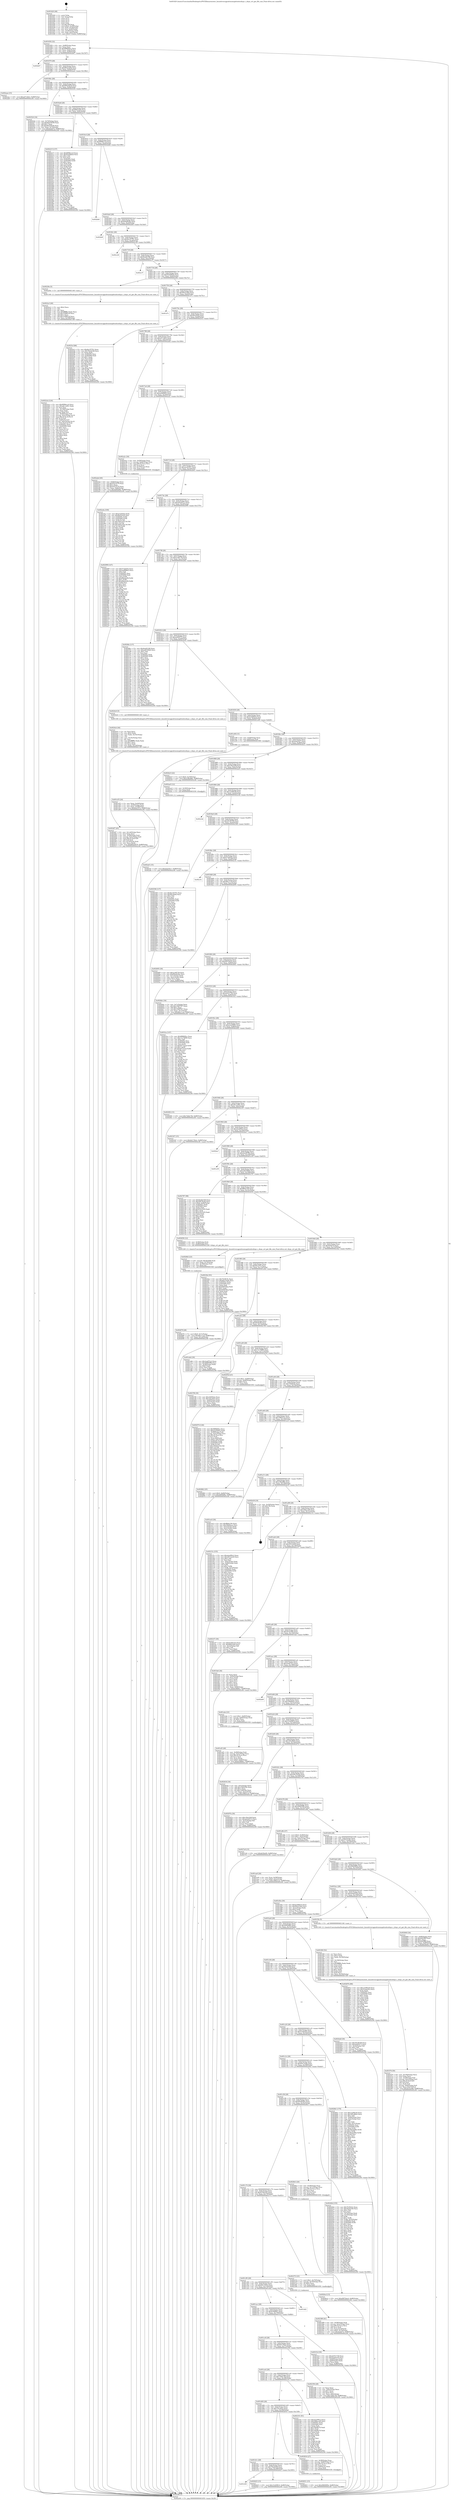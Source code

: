 digraph "0x401620" {
  label = "0x401620 (/mnt/c/Users/mathe/Desktop/tcc/POCII/binaries/extr_linuxdriversgpudrmomapdrmdssdispc.c_dispc_ovl_get_fifo_size_Final-ollvm.out::main(0))"
  labelloc = "t"
  node[shape=record]

  Entry [label="",width=0.3,height=0.3,shape=circle,fillcolor=black,style=filled]
  "0x401650" [label="{
     0x401650 [32]\l
     | [instrs]\l
     &nbsp;&nbsp;0x401650 \<+6\>: mov -0x88(%rbp),%eax\l
     &nbsp;&nbsp;0x401656 \<+2\>: mov %eax,%ecx\l
     &nbsp;&nbsp;0x401658 \<+6\>: sub $0x888669cc,%ecx\l
     &nbsp;&nbsp;0x40165e \<+6\>: mov %eax,-0x8c(%rbp)\l
     &nbsp;&nbsp;0x401664 \<+6\>: mov %ecx,-0x90(%rbp)\l
     &nbsp;&nbsp;0x40166a \<+6\>: je 0000000000402b67 \<main+0x1547\>\l
  }"]
  "0x402b67" [label="{
     0x402b67\l
  }", style=dashed]
  "0x401670" [label="{
     0x401670 [28]\l
     | [instrs]\l
     &nbsp;&nbsp;0x401670 \<+5\>: jmp 0000000000401675 \<main+0x55\>\l
     &nbsp;&nbsp;0x401675 \<+6\>: mov -0x8c(%rbp),%eax\l
     &nbsp;&nbsp;0x40167b \<+5\>: sub $0x8932cb54,%eax\l
     &nbsp;&nbsp;0x401680 \<+6\>: mov %eax,-0x94(%rbp)\l
     &nbsp;&nbsp;0x401686 \<+6\>: je 0000000000402aae \<main+0x148e\>\l
  }"]
  Exit [label="",width=0.3,height=0.3,shape=circle,fillcolor=black,style=filled,peripheries=2]
  "0x402aae" [label="{
     0x402aae [15]\l
     | [instrs]\l
     &nbsp;&nbsp;0x402aae \<+10\>: movl $0xa471dfa3,-0x88(%rbp)\l
     &nbsp;&nbsp;0x402ab8 \<+5\>: jmp 0000000000402c84 \<main+0x1664\>\l
  }"]
  "0x40168c" [label="{
     0x40168c [28]\l
     | [instrs]\l
     &nbsp;&nbsp;0x40168c \<+5\>: jmp 0000000000401691 \<main+0x71\>\l
     &nbsp;&nbsp;0x401691 \<+6\>: mov -0x8c(%rbp),%eax\l
     &nbsp;&nbsp;0x401697 \<+5\>: sub $0x895e0479,%eax\l
     &nbsp;&nbsp;0x40169c \<+6\>: mov %eax,-0x98(%rbp)\l
     &nbsp;&nbsp;0x4016a2 \<+6\>: je 0000000000402524 \<main+0xf04\>\l
  }"]
  "0x402af1" [label="{
     0x402af1 [15]\l
     | [instrs]\l
     &nbsp;&nbsp;0x402af1 \<+10\>: movl $0xbdaf34c7,-0x88(%rbp)\l
     &nbsp;&nbsp;0x402afb \<+5\>: jmp 0000000000402c84 \<main+0x1664\>\l
  }"]
  "0x402524" [label="{
     0x402524 [34]\l
     | [instrs]\l
     &nbsp;&nbsp;0x402524 \<+3\>: mov -0x74(%rbp),%eax\l
     &nbsp;&nbsp;0x402527 \<+5\>: sub $0x6b434438,%eax\l
     &nbsp;&nbsp;0x40252c \<+3\>: add $0x1,%eax\l
     &nbsp;&nbsp;0x40252f \<+5\>: add $0x6b434438,%eax\l
     &nbsp;&nbsp;0x402534 \<+3\>: mov %eax,-0x74(%rbp)\l
     &nbsp;&nbsp;0x402537 \<+10\>: movl $0x4efa67d,-0x88(%rbp)\l
     &nbsp;&nbsp;0x402541 \<+5\>: jmp 0000000000402c84 \<main+0x1664\>\l
  }"]
  "0x4016a8" [label="{
     0x4016a8 [28]\l
     | [instrs]\l
     &nbsp;&nbsp;0x4016a8 \<+5\>: jmp 00000000004016ad \<main+0x8d\>\l
     &nbsp;&nbsp;0x4016ad \<+6\>: mov -0x8c(%rbp),%eax\l
     &nbsp;&nbsp;0x4016b3 \<+5\>: sub $0x8993cfe6,%eax\l
     &nbsp;&nbsp;0x4016b8 \<+6\>: mov %eax,-0x9c(%rbp)\l
     &nbsp;&nbsp;0x4016be \<+6\>: je 0000000000402215 \<main+0xbf5\>\l
  }"]
  "0x402a4a" [label="{
     0x402a4a [100]\l
     | [instrs]\l
     &nbsp;&nbsp;0x402a4a \<+5\>: mov $0xd7efe65b,%edx\l
     &nbsp;&nbsp;0x402a4f \<+5\>: mov $0x8932cb54,%esi\l
     &nbsp;&nbsp;0x402a54 \<+8\>: mov 0x40505c,%r8d\l
     &nbsp;&nbsp;0x402a5c \<+8\>: mov 0x405060,%r9d\l
     &nbsp;&nbsp;0x402a64 \<+3\>: mov %r8d,%r10d\l
     &nbsp;&nbsp;0x402a67 \<+7\>: sub $0x3042c452,%r10d\l
     &nbsp;&nbsp;0x402a6e \<+4\>: sub $0x1,%r10d\l
     &nbsp;&nbsp;0x402a72 \<+7\>: add $0x3042c452,%r10d\l
     &nbsp;&nbsp;0x402a79 \<+4\>: imul %r10d,%r8d\l
     &nbsp;&nbsp;0x402a7d \<+4\>: and $0x1,%r8d\l
     &nbsp;&nbsp;0x402a81 \<+4\>: cmp $0x0,%r8d\l
     &nbsp;&nbsp;0x402a85 \<+4\>: sete %r11b\l
     &nbsp;&nbsp;0x402a89 \<+4\>: cmp $0xa,%r9d\l
     &nbsp;&nbsp;0x402a8d \<+3\>: setl %bl\l
     &nbsp;&nbsp;0x402a90 \<+3\>: mov %r11b,%r14b\l
     &nbsp;&nbsp;0x402a93 \<+3\>: and %bl,%r14b\l
     &nbsp;&nbsp;0x402a96 \<+3\>: xor %bl,%r11b\l
     &nbsp;&nbsp;0x402a99 \<+3\>: or %r11b,%r14b\l
     &nbsp;&nbsp;0x402a9c \<+4\>: test $0x1,%r14b\l
     &nbsp;&nbsp;0x402aa0 \<+3\>: cmovne %esi,%edx\l
     &nbsp;&nbsp;0x402aa3 \<+6\>: mov %edx,-0x88(%rbp)\l
     &nbsp;&nbsp;0x402aa9 \<+5\>: jmp 0000000000402c84 \<main+0x1664\>\l
  }"]
  "0x402215" [label="{
     0x402215 [137]\l
     | [instrs]\l
     &nbsp;&nbsp;0x402215 \<+5\>: mov $0x8998e1c0,%eax\l
     &nbsp;&nbsp;0x40221a \<+5\>: mov $0x93e9d624,%ecx\l
     &nbsp;&nbsp;0x40221f \<+2\>: mov $0x1,%dl\l
     &nbsp;&nbsp;0x402221 \<+2\>: xor %esi,%esi\l
     &nbsp;&nbsp;0x402223 \<+7\>: mov 0x40505c,%edi\l
     &nbsp;&nbsp;0x40222a \<+8\>: mov 0x405060,%r8d\l
     &nbsp;&nbsp;0x402232 \<+3\>: sub $0x1,%esi\l
     &nbsp;&nbsp;0x402235 \<+3\>: mov %edi,%r9d\l
     &nbsp;&nbsp;0x402238 \<+3\>: add %esi,%r9d\l
     &nbsp;&nbsp;0x40223b \<+4\>: imul %r9d,%edi\l
     &nbsp;&nbsp;0x40223f \<+3\>: and $0x1,%edi\l
     &nbsp;&nbsp;0x402242 \<+3\>: cmp $0x0,%edi\l
     &nbsp;&nbsp;0x402245 \<+4\>: sete %r10b\l
     &nbsp;&nbsp;0x402249 \<+4\>: cmp $0xa,%r8d\l
     &nbsp;&nbsp;0x40224d \<+4\>: setl %r11b\l
     &nbsp;&nbsp;0x402251 \<+3\>: mov %r10b,%bl\l
     &nbsp;&nbsp;0x402254 \<+3\>: xor $0xff,%bl\l
     &nbsp;&nbsp;0x402257 \<+3\>: mov %r11b,%r14b\l
     &nbsp;&nbsp;0x40225a \<+4\>: xor $0xff,%r14b\l
     &nbsp;&nbsp;0x40225e \<+3\>: xor $0x1,%dl\l
     &nbsp;&nbsp;0x402261 \<+3\>: mov %bl,%r15b\l
     &nbsp;&nbsp;0x402264 \<+4\>: and $0xff,%r15b\l
     &nbsp;&nbsp;0x402268 \<+3\>: and %dl,%r10b\l
     &nbsp;&nbsp;0x40226b \<+3\>: mov %r14b,%r12b\l
     &nbsp;&nbsp;0x40226e \<+4\>: and $0xff,%r12b\l
     &nbsp;&nbsp;0x402272 \<+3\>: and %dl,%r11b\l
     &nbsp;&nbsp;0x402275 \<+3\>: or %r10b,%r15b\l
     &nbsp;&nbsp;0x402278 \<+3\>: or %r11b,%r12b\l
     &nbsp;&nbsp;0x40227b \<+3\>: xor %r12b,%r15b\l
     &nbsp;&nbsp;0x40227e \<+3\>: or %r14b,%bl\l
     &nbsp;&nbsp;0x402281 \<+3\>: xor $0xff,%bl\l
     &nbsp;&nbsp;0x402284 \<+3\>: or $0x1,%dl\l
     &nbsp;&nbsp;0x402287 \<+2\>: and %dl,%bl\l
     &nbsp;&nbsp;0x402289 \<+3\>: or %bl,%r15b\l
     &nbsp;&nbsp;0x40228c \<+4\>: test $0x1,%r15b\l
     &nbsp;&nbsp;0x402290 \<+3\>: cmovne %ecx,%eax\l
     &nbsp;&nbsp;0x402293 \<+6\>: mov %eax,-0x88(%rbp)\l
     &nbsp;&nbsp;0x402299 \<+5\>: jmp 0000000000402c84 \<main+0x1664\>\l
  }"]
  "0x4016c4" [label="{
     0x4016c4 [28]\l
     | [instrs]\l
     &nbsp;&nbsp;0x4016c4 \<+5\>: jmp 00000000004016c9 \<main+0xa9\>\l
     &nbsp;&nbsp;0x4016c9 \<+6\>: mov -0x8c(%rbp),%eax\l
     &nbsp;&nbsp;0x4016cf \<+5\>: sub $0x8998e1c0,%eax\l
     &nbsp;&nbsp;0x4016d4 \<+6\>: mov %eax,-0xa0(%rbp)\l
     &nbsp;&nbsp;0x4016da \<+6\>: je 0000000000402bb6 \<main+0x1596\>\l
  }"]
  "0x402831" [label="{
     0x402831 [15]\l
     | [instrs]\l
     &nbsp;&nbsp;0x402831 \<+10\>: movl $0x4960085b,-0x88(%rbp)\l
     &nbsp;&nbsp;0x40283b \<+5\>: jmp 0000000000402c84 \<main+0x1664\>\l
  }"]
  "0x402bb6" [label="{
     0x402bb6\l
  }", style=dashed]
  "0x4016e0" [label="{
     0x4016e0 [28]\l
     | [instrs]\l
     &nbsp;&nbsp;0x4016e0 \<+5\>: jmp 00000000004016e5 \<main+0xc5\>\l
     &nbsp;&nbsp;0x4016e5 \<+6\>: mov -0x8c(%rbp),%eax\l
     &nbsp;&nbsp;0x4016eb \<+5\>: sub $0x8e6d8a4b,%eax\l
     &nbsp;&nbsp;0x4016f0 \<+6\>: mov %eax,-0xa4(%rbp)\l
     &nbsp;&nbsp;0x4016f6 \<+6\>: je 0000000000402b0f \<main+0x14ef\>\l
  }"]
  "0x4026cd" [label="{
     0x4026cd [15]\l
     | [instrs]\l
     &nbsp;&nbsp;0x4026cd \<+10\>: movl $0xd997bbc6,-0x88(%rbp)\l
     &nbsp;&nbsp;0x4026d7 \<+5\>: jmp 0000000000402c84 \<main+0x1664\>\l
  }"]
  "0x402b0f" [label="{
     0x402b0f\l
  }", style=dashed]
  "0x4016fc" [label="{
     0x4016fc [28]\l
     | [instrs]\l
     &nbsp;&nbsp;0x4016fc \<+5\>: jmp 0000000000401701 \<main+0xe1\>\l
     &nbsp;&nbsp;0x401701 \<+6\>: mov -0x8c(%rbp),%eax\l
     &nbsp;&nbsp;0x401707 \<+5\>: sub $0x8ec55791,%eax\l
     &nbsp;&nbsp;0x40170c \<+6\>: mov %eax,-0xa8(%rbp)\l
     &nbsp;&nbsp;0x401712 \<+6\>: je 0000000000402c28 \<main+0x1608\>\l
  }"]
  "0x402679" [label="{
     0x402679 [28]\l
     | [instrs]\l
     &nbsp;&nbsp;0x402679 \<+7\>: movl $0x0,-0x7c(%rbp)\l
     &nbsp;&nbsp;0x402680 \<+10\>: movl $0xd8a11cef,-0x88(%rbp)\l
     &nbsp;&nbsp;0x40268a \<+6\>: mov %eax,-0x1a4(%rbp)\l
     &nbsp;&nbsp;0x402690 \<+5\>: jmp 0000000000402c84 \<main+0x1664\>\l
  }"]
  "0x402c28" [label="{
     0x402c28\l
  }", style=dashed]
  "0x401718" [label="{
     0x401718 [28]\l
     | [instrs]\l
     &nbsp;&nbsp;0x401718 \<+5\>: jmp 000000000040171d \<main+0xfd\>\l
     &nbsp;&nbsp;0x40171d \<+6\>: mov -0x8c(%rbp),%eax\l
     &nbsp;&nbsp;0x401723 \<+5\>: sub $0x8ee82168,%eax\l
     &nbsp;&nbsp;0x401728 \<+6\>: mov %eax,-0xac(%rbp)\l
     &nbsp;&nbsp;0x40172e \<+6\>: je 0000000000402c37 \<main+0x1617\>\l
  }"]
  "0x402662" [label="{
     0x402662 [23]\l
     | [instrs]\l
     &nbsp;&nbsp;0x402662 \<+10\>: movabs $0x4030b6,%rdi\l
     &nbsp;&nbsp;0x40266c \<+3\>: mov %eax,-0x78(%rbp)\l
     &nbsp;&nbsp;0x40266f \<+3\>: mov -0x78(%rbp),%esi\l
     &nbsp;&nbsp;0x402672 \<+2\>: mov $0x0,%al\l
     &nbsp;&nbsp;0x402674 \<+5\>: call 0000000000401040 \<printf@plt\>\l
     | [calls]\l
     &nbsp;&nbsp;0x401040 \{1\} (unknown)\l
  }"]
  "0x402c37" [label="{
     0x402c37\l
  }", style=dashed]
  "0x401734" [label="{
     0x401734 [28]\l
     | [instrs]\l
     &nbsp;&nbsp;0x401734 \<+5\>: jmp 0000000000401739 \<main+0x119\>\l
     &nbsp;&nbsp;0x401739 \<+6\>: mov -0x8c(%rbp),%eax\l
     &nbsp;&nbsp;0x40173f \<+5\>: sub $0x93e9d624,%eax\l
     &nbsp;&nbsp;0x401744 \<+6\>: mov %eax,-0xb0(%rbp)\l
     &nbsp;&nbsp;0x40174a \<+6\>: je 000000000040229e \<main+0xc7e\>\l
  }"]
  "0x401d38" [label="{
     0x401d38\l
  }", style=dashed]
  "0x40229e" [label="{
     0x40229e [5]\l
     | [instrs]\l
     &nbsp;&nbsp;0x40229e \<+5\>: call 0000000000401160 \<next_i\>\l
     | [calls]\l
     &nbsp;&nbsp;0x401160 \{1\} (/mnt/c/Users/mathe/Desktop/tcc/POCII/binaries/extr_linuxdriversgpudrmomapdrmdssdispc.c_dispc_ovl_get_fifo_size_Final-ollvm.out::next_i)\l
  }"]
  "0x401750" [label="{
     0x401750 [28]\l
     | [instrs]\l
     &nbsp;&nbsp;0x401750 \<+5\>: jmp 0000000000401755 \<main+0x135\>\l
     &nbsp;&nbsp;0x401755 \<+6\>: mov -0x8c(%rbp),%eax\l
     &nbsp;&nbsp;0x40175b \<+5\>: sub $0x99cb10b0,%eax\l
     &nbsp;&nbsp;0x401760 \<+6\>: mov %eax,-0xb4(%rbp)\l
     &nbsp;&nbsp;0x401766 \<+6\>: je 0000000000401d7c \<main+0x75c\>\l
  }"]
  "0x402625" [label="{
     0x402625 [15]\l
     | [instrs]\l
     &nbsp;&nbsp;0x402625 \<+10\>: movl $0x31d29814,-0x88(%rbp)\l
     &nbsp;&nbsp;0x40262f \<+5\>: jmp 0000000000402c84 \<main+0x1664\>\l
  }"]
  "0x401d7c" [label="{
     0x401d7c\l
  }", style=dashed]
  "0x40176c" [label="{
     0x40176c [28]\l
     | [instrs]\l
     &nbsp;&nbsp;0x40176c \<+5\>: jmp 0000000000401771 \<main+0x151\>\l
     &nbsp;&nbsp;0x401771 \<+6\>: mov -0x8c(%rbp),%eax\l
     &nbsp;&nbsp;0x401777 \<+5\>: sub $0x9fa3f564,%eax\l
     &nbsp;&nbsp;0x40177c \<+6\>: mov %eax,-0xb8(%rbp)\l
     &nbsp;&nbsp;0x401782 \<+6\>: je 00000000004025cf \<main+0xfaf\>\l
  }"]
  "0x401d1c" [label="{
     0x401d1c [28]\l
     | [instrs]\l
     &nbsp;&nbsp;0x401d1c \<+5\>: jmp 0000000000401d21 \<main+0x701\>\l
     &nbsp;&nbsp;0x401d21 \<+6\>: mov -0x8c(%rbp),%eax\l
     &nbsp;&nbsp;0x401d27 \<+5\>: sub $0x7f2eb038,%eax\l
     &nbsp;&nbsp;0x401d2c \<+6\>: mov %eax,-0x188(%rbp)\l
     &nbsp;&nbsp;0x401d32 \<+6\>: je 0000000000402625 \<main+0x1005\>\l
  }"]
  "0x4025cf" [label="{
     0x4025cf [86]\l
     | [instrs]\l
     &nbsp;&nbsp;0x4025cf \<+5\>: mov $0x8ec55791,%eax\l
     &nbsp;&nbsp;0x4025d4 \<+5\>: mov $0x7f2eb038,%ecx\l
     &nbsp;&nbsp;0x4025d9 \<+2\>: xor %edx,%edx\l
     &nbsp;&nbsp;0x4025db \<+7\>: mov 0x40505c,%esi\l
     &nbsp;&nbsp;0x4025e2 \<+7\>: mov 0x405060,%edi\l
     &nbsp;&nbsp;0x4025e9 \<+3\>: sub $0x1,%edx\l
     &nbsp;&nbsp;0x4025ec \<+3\>: mov %esi,%r8d\l
     &nbsp;&nbsp;0x4025ef \<+3\>: add %edx,%r8d\l
     &nbsp;&nbsp;0x4025f2 \<+4\>: imul %r8d,%esi\l
     &nbsp;&nbsp;0x4025f6 \<+3\>: and $0x1,%esi\l
     &nbsp;&nbsp;0x4025f9 \<+3\>: cmp $0x0,%esi\l
     &nbsp;&nbsp;0x4025fc \<+4\>: sete %r9b\l
     &nbsp;&nbsp;0x402600 \<+3\>: cmp $0xa,%edi\l
     &nbsp;&nbsp;0x402603 \<+4\>: setl %r10b\l
     &nbsp;&nbsp;0x402607 \<+3\>: mov %r9b,%r11b\l
     &nbsp;&nbsp;0x40260a \<+3\>: and %r10b,%r11b\l
     &nbsp;&nbsp;0x40260d \<+3\>: xor %r10b,%r9b\l
     &nbsp;&nbsp;0x402610 \<+3\>: or %r9b,%r11b\l
     &nbsp;&nbsp;0x402613 \<+4\>: test $0x1,%r11b\l
     &nbsp;&nbsp;0x402617 \<+3\>: cmovne %ecx,%eax\l
     &nbsp;&nbsp;0x40261a \<+6\>: mov %eax,-0x88(%rbp)\l
     &nbsp;&nbsp;0x402620 \<+5\>: jmp 0000000000402c84 \<main+0x1664\>\l
  }"]
  "0x401788" [label="{
     0x401788 [28]\l
     | [instrs]\l
     &nbsp;&nbsp;0x401788 \<+5\>: jmp 000000000040178d \<main+0x16d\>\l
     &nbsp;&nbsp;0x40178d \<+6\>: mov -0x8c(%rbp),%eax\l
     &nbsp;&nbsp;0x401793 \<+5\>: sub $0xa471dfa3,%eax\l
     &nbsp;&nbsp;0x401798 \<+6\>: mov %eax,-0xbc(%rbp)\l
     &nbsp;&nbsp;0x40179e \<+6\>: je 0000000000402abd \<main+0x149d\>\l
  }"]
  "0x402816" [label="{
     0x402816 [27]\l
     | [instrs]\l
     &nbsp;&nbsp;0x402816 \<+4\>: mov -0x58(%rbp),%rax\l
     &nbsp;&nbsp;0x40281a \<+4\>: movslq -0x80(%rbp),%rcx\l
     &nbsp;&nbsp;0x40281e \<+4\>: imul $0x18,%rcx,%rcx\l
     &nbsp;&nbsp;0x402822 \<+3\>: add %rcx,%rax\l
     &nbsp;&nbsp;0x402825 \<+4\>: mov 0x8(%rax),%rax\l
     &nbsp;&nbsp;0x402829 \<+3\>: mov %rax,%rdi\l
     &nbsp;&nbsp;0x40282c \<+5\>: call 0000000000401030 \<free@plt\>\l
     | [calls]\l
     &nbsp;&nbsp;0x401030 \{1\} (unknown)\l
  }"]
  "0x402abd" [label="{
     0x402abd [40]\l
     | [instrs]\l
     &nbsp;&nbsp;0x402abd \<+6\>: mov -0x84(%rbp),%eax\l
     &nbsp;&nbsp;0x402ac3 \<+5\>: sub $0xf3523279,%eax\l
     &nbsp;&nbsp;0x402ac8 \<+3\>: add $0x1,%eax\l
     &nbsp;&nbsp;0x402acb \<+5\>: add $0xf3523279,%eax\l
     &nbsp;&nbsp;0x402ad0 \<+6\>: mov %eax,-0x84(%rbp)\l
     &nbsp;&nbsp;0x402ad6 \<+10\>: movl $0x4d95bf6e,-0x88(%rbp)\l
     &nbsp;&nbsp;0x402ae0 \<+5\>: jmp 0000000000402c84 \<main+0x1664\>\l
  }"]
  "0x4017a4" [label="{
     0x4017a4 [28]\l
     | [instrs]\l
     &nbsp;&nbsp;0x4017a4 \<+5\>: jmp 00000000004017a9 \<main+0x189\>\l
     &nbsp;&nbsp;0x4017a9 \<+6\>: mov -0x8c(%rbp),%eax\l
     &nbsp;&nbsp;0x4017af \<+5\>: sub $0xaa0896b3,%eax\l
     &nbsp;&nbsp;0x4017b4 \<+6\>: mov %eax,-0xc0(%rbp)\l
     &nbsp;&nbsp;0x4017ba \<+6\>: je 0000000000402a2c \<main+0x140c\>\l
  }"]
  "0x4024f7" [label="{
     0x4024f7 [45]\l
     | [instrs]\l
     &nbsp;&nbsp;0x4024f7 \<+6\>: mov -0x1a0(%rbp),%ecx\l
     &nbsp;&nbsp;0x4024fd \<+3\>: imul %eax,%ecx\l
     &nbsp;&nbsp;0x402500 \<+4\>: mov -0x58(%rbp),%rdi\l
     &nbsp;&nbsp;0x402504 \<+4\>: movslq -0x5c(%rbp),%r8\l
     &nbsp;&nbsp;0x402508 \<+4\>: imul $0x18,%r8,%r8\l
     &nbsp;&nbsp;0x40250c \<+3\>: add %r8,%rdi\l
     &nbsp;&nbsp;0x40250f \<+4\>: mov 0x10(%rdi),%rdi\l
     &nbsp;&nbsp;0x402513 \<+2\>: mov %ecx,(%rdi)\l
     &nbsp;&nbsp;0x402515 \<+10\>: movl $0x895e0479,-0x88(%rbp)\l
     &nbsp;&nbsp;0x40251f \<+5\>: jmp 0000000000402c84 \<main+0x1664\>\l
  }"]
  "0x402a2c" [label="{
     0x402a2c [30]\l
     | [instrs]\l
     &nbsp;&nbsp;0x402a2c \<+4\>: mov -0x58(%rbp),%rax\l
     &nbsp;&nbsp;0x402a30 \<+7\>: movslq -0x84(%rbp),%rcx\l
     &nbsp;&nbsp;0x402a37 \<+4\>: imul $0x18,%rcx,%rcx\l
     &nbsp;&nbsp;0x402a3b \<+3\>: add %rcx,%rax\l
     &nbsp;&nbsp;0x402a3e \<+4\>: mov 0x10(%rax),%rax\l
     &nbsp;&nbsp;0x402a42 \<+3\>: mov %rax,%rdi\l
     &nbsp;&nbsp;0x402a45 \<+5\>: call 0000000000401030 \<free@plt\>\l
     | [calls]\l
     &nbsp;&nbsp;0x401030 \{1\} (unknown)\l
  }"]
  "0x4017c0" [label="{
     0x4017c0 [28]\l
     | [instrs]\l
     &nbsp;&nbsp;0x4017c0 \<+5\>: jmp 00000000004017c5 \<main+0x1a5\>\l
     &nbsp;&nbsp;0x4017c5 \<+6\>: mov -0x8c(%rbp),%eax\l
     &nbsp;&nbsp;0x4017cb \<+5\>: sub $0xaaa363b7,%eax\l
     &nbsp;&nbsp;0x4017d0 \<+6\>: mov %eax,-0xc4(%rbp)\l
     &nbsp;&nbsp;0x4017d6 \<+6\>: je 0000000000402b4c \<main+0x152c\>\l
  }"]
  "0x4024cb" [label="{
     0x4024cb [44]\l
     | [instrs]\l
     &nbsp;&nbsp;0x4024cb \<+2\>: xor %ecx,%ecx\l
     &nbsp;&nbsp;0x4024cd \<+5\>: mov $0x2,%edx\l
     &nbsp;&nbsp;0x4024d2 \<+6\>: mov %edx,-0x19c(%rbp)\l
     &nbsp;&nbsp;0x4024d8 \<+1\>: cltd\l
     &nbsp;&nbsp;0x4024d9 \<+6\>: mov -0x19c(%rbp),%esi\l
     &nbsp;&nbsp;0x4024df \<+2\>: idiv %esi\l
     &nbsp;&nbsp;0x4024e1 \<+6\>: imul $0xfffffffe,%edx,%edx\l
     &nbsp;&nbsp;0x4024e7 \<+3\>: sub $0x1,%ecx\l
     &nbsp;&nbsp;0x4024ea \<+2\>: sub %ecx,%edx\l
     &nbsp;&nbsp;0x4024ec \<+6\>: mov %edx,-0x1a0(%rbp)\l
     &nbsp;&nbsp;0x4024f2 \<+5\>: call 0000000000401160 \<next_i\>\l
     | [calls]\l
     &nbsp;&nbsp;0x401160 \{1\} (/mnt/c/Users/mathe/Desktop/tcc/POCII/binaries/extr_linuxdriversgpudrmomapdrmdssdispc.c_dispc_ovl_get_fifo_size_Final-ollvm.out::next_i)\l
  }"]
  "0x402b4c" [label="{
     0x402b4c\l
  }", style=dashed]
  "0x4017dc" [label="{
     0x4017dc [28]\l
     | [instrs]\l
     &nbsp;&nbsp;0x4017dc \<+5\>: jmp 00000000004017e1 \<main+0x1c1\>\l
     &nbsp;&nbsp;0x4017e1 \<+6\>: mov -0x8c(%rbp),%eax\l
     &nbsp;&nbsp;0x4017e7 \<+5\>: sub $0xab5ab513,%eax\l
     &nbsp;&nbsp;0x4017ec \<+6\>: mov %eax,-0xc8(%rbp)\l
     &nbsp;&nbsp;0x4017f2 \<+6\>: je 0000000000402999 \<main+0x1379\>\l
  }"]
  "0x402389" [label="{
     0x402389 [41]\l
     | [instrs]\l
     &nbsp;&nbsp;0x402389 \<+4\>: mov -0x58(%rbp),%rdi\l
     &nbsp;&nbsp;0x40238d \<+4\>: movslq -0x5c(%rbp),%rcx\l
     &nbsp;&nbsp;0x402391 \<+4\>: imul $0x18,%rcx,%rcx\l
     &nbsp;&nbsp;0x402395 \<+3\>: add %rcx,%rdi\l
     &nbsp;&nbsp;0x402398 \<+4\>: mov %rax,0x10(%rdi)\l
     &nbsp;&nbsp;0x40239c \<+7\>: movl $0x0,-0x74(%rbp)\l
     &nbsp;&nbsp;0x4023a3 \<+10\>: movl $0x4efa67d,-0x88(%rbp)\l
     &nbsp;&nbsp;0x4023ad \<+5\>: jmp 0000000000402c84 \<main+0x1664\>\l
  }"]
  "0x402999" [label="{
     0x402999 [147]\l
     | [instrs]\l
     &nbsp;&nbsp;0x402999 \<+5\>: mov $0xd7efe65b,%eax\l
     &nbsp;&nbsp;0x40299e \<+5\>: mov $0xaa0896b3,%ecx\l
     &nbsp;&nbsp;0x4029a3 \<+2\>: mov $0x1,%dl\l
     &nbsp;&nbsp;0x4029a5 \<+7\>: mov 0x40505c,%esi\l
     &nbsp;&nbsp;0x4029ac \<+7\>: mov 0x405060,%edi\l
     &nbsp;&nbsp;0x4029b3 \<+3\>: mov %esi,%r8d\l
     &nbsp;&nbsp;0x4029b6 \<+7\>: sub $0xd0bebe94,%r8d\l
     &nbsp;&nbsp;0x4029bd \<+4\>: sub $0x1,%r8d\l
     &nbsp;&nbsp;0x4029c1 \<+7\>: add $0xd0bebe94,%r8d\l
     &nbsp;&nbsp;0x4029c8 \<+4\>: imul %r8d,%esi\l
     &nbsp;&nbsp;0x4029cc \<+3\>: and $0x1,%esi\l
     &nbsp;&nbsp;0x4029cf \<+3\>: cmp $0x0,%esi\l
     &nbsp;&nbsp;0x4029d2 \<+4\>: sete %r9b\l
     &nbsp;&nbsp;0x4029d6 \<+3\>: cmp $0xa,%edi\l
     &nbsp;&nbsp;0x4029d9 \<+4\>: setl %r10b\l
     &nbsp;&nbsp;0x4029dd \<+3\>: mov %r9b,%r11b\l
     &nbsp;&nbsp;0x4029e0 \<+4\>: xor $0xff,%r11b\l
     &nbsp;&nbsp;0x4029e4 \<+3\>: mov %r10b,%bl\l
     &nbsp;&nbsp;0x4029e7 \<+3\>: xor $0xff,%bl\l
     &nbsp;&nbsp;0x4029ea \<+3\>: xor $0x1,%dl\l
     &nbsp;&nbsp;0x4029ed \<+3\>: mov %r11b,%r14b\l
     &nbsp;&nbsp;0x4029f0 \<+4\>: and $0xff,%r14b\l
     &nbsp;&nbsp;0x4029f4 \<+3\>: and %dl,%r9b\l
     &nbsp;&nbsp;0x4029f7 \<+3\>: mov %bl,%r15b\l
     &nbsp;&nbsp;0x4029fa \<+4\>: and $0xff,%r15b\l
     &nbsp;&nbsp;0x4029fe \<+3\>: and %dl,%r10b\l
     &nbsp;&nbsp;0x402a01 \<+3\>: or %r9b,%r14b\l
     &nbsp;&nbsp;0x402a04 \<+3\>: or %r10b,%r15b\l
     &nbsp;&nbsp;0x402a07 \<+3\>: xor %r15b,%r14b\l
     &nbsp;&nbsp;0x402a0a \<+3\>: or %bl,%r11b\l
     &nbsp;&nbsp;0x402a0d \<+4\>: xor $0xff,%r11b\l
     &nbsp;&nbsp;0x402a11 \<+3\>: or $0x1,%dl\l
     &nbsp;&nbsp;0x402a14 \<+3\>: and %dl,%r11b\l
     &nbsp;&nbsp;0x402a17 \<+3\>: or %r11b,%r14b\l
     &nbsp;&nbsp;0x402a1a \<+4\>: test $0x1,%r14b\l
     &nbsp;&nbsp;0x402a1e \<+3\>: cmovne %ecx,%eax\l
     &nbsp;&nbsp;0x402a21 \<+6\>: mov %eax,-0x88(%rbp)\l
     &nbsp;&nbsp;0x402a27 \<+5\>: jmp 0000000000402c84 \<main+0x1664\>\l
  }"]
  "0x4017f8" [label="{
     0x4017f8 [28]\l
     | [instrs]\l
     &nbsp;&nbsp;0x4017f8 \<+5\>: jmp 00000000004017fd \<main+0x1dd\>\l
     &nbsp;&nbsp;0x4017fd \<+6\>: mov -0x8c(%rbp),%eax\l
     &nbsp;&nbsp;0x401803 \<+5\>: sub $0xacaf0739,%eax\l
     &nbsp;&nbsp;0x401808 \<+6\>: mov %eax,-0xcc(%rbp)\l
     &nbsp;&nbsp;0x40180e \<+6\>: je 00000000004026fe \<main+0x10de\>\l
  }"]
  "0x4022cb" [label="{
     0x4022cb [124]\l
     | [instrs]\l
     &nbsp;&nbsp;0x4022cb \<+5\>: mov $0x8998e1c0,%ecx\l
     &nbsp;&nbsp;0x4022d0 \<+5\>: mov $0xe8c1a901,%edx\l
     &nbsp;&nbsp;0x4022d5 \<+2\>: xor %esi,%esi\l
     &nbsp;&nbsp;0x4022d7 \<+6\>: mov -0x198(%rbp),%edi\l
     &nbsp;&nbsp;0x4022dd \<+3\>: imul %eax,%edi\l
     &nbsp;&nbsp;0x4022e0 \<+3\>: movslq %edi,%r8\l
     &nbsp;&nbsp;0x4022e3 \<+4\>: mov -0x58(%rbp),%r9\l
     &nbsp;&nbsp;0x4022e7 \<+4\>: movslq -0x5c(%rbp),%r10\l
     &nbsp;&nbsp;0x4022eb \<+4\>: imul $0x18,%r10,%r10\l
     &nbsp;&nbsp;0x4022ef \<+3\>: add %r10,%r9\l
     &nbsp;&nbsp;0x4022f2 \<+4\>: mov 0x8(%r9),%r9\l
     &nbsp;&nbsp;0x4022f6 \<+4\>: movslq -0x6c(%rbp),%r10\l
     &nbsp;&nbsp;0x4022fa \<+4\>: mov %r8,(%r9,%r10,8)\l
     &nbsp;&nbsp;0x4022fe \<+7\>: mov 0x40505c,%eax\l
     &nbsp;&nbsp;0x402305 \<+7\>: mov 0x405060,%edi\l
     &nbsp;&nbsp;0x40230c \<+3\>: sub $0x1,%esi\l
     &nbsp;&nbsp;0x40230f \<+3\>: mov %eax,%r11d\l
     &nbsp;&nbsp;0x402312 \<+3\>: add %esi,%r11d\l
     &nbsp;&nbsp;0x402315 \<+4\>: imul %r11d,%eax\l
     &nbsp;&nbsp;0x402319 \<+3\>: and $0x1,%eax\l
     &nbsp;&nbsp;0x40231c \<+3\>: cmp $0x0,%eax\l
     &nbsp;&nbsp;0x40231f \<+3\>: sete %bl\l
     &nbsp;&nbsp;0x402322 \<+3\>: cmp $0xa,%edi\l
     &nbsp;&nbsp;0x402325 \<+4\>: setl %r14b\l
     &nbsp;&nbsp;0x402329 \<+3\>: mov %bl,%r15b\l
     &nbsp;&nbsp;0x40232c \<+3\>: and %r14b,%r15b\l
     &nbsp;&nbsp;0x40232f \<+3\>: xor %r14b,%bl\l
     &nbsp;&nbsp;0x402332 \<+3\>: or %bl,%r15b\l
     &nbsp;&nbsp;0x402335 \<+4\>: test $0x1,%r15b\l
     &nbsp;&nbsp;0x402339 \<+3\>: cmovne %edx,%ecx\l
     &nbsp;&nbsp;0x40233c \<+6\>: mov %ecx,-0x88(%rbp)\l
     &nbsp;&nbsp;0x402342 \<+5\>: jmp 0000000000402c84 \<main+0x1664\>\l
  }"]
  "0x4026fe" [label="{
     0x4026fe [137]\l
     | [instrs]\l
     &nbsp;&nbsp;0x4026fe \<+5\>: mov $0x8ee82168,%eax\l
     &nbsp;&nbsp;0x402703 \<+5\>: mov $0xed0109d4,%ecx\l
     &nbsp;&nbsp;0x402708 \<+2\>: mov $0x1,%dl\l
     &nbsp;&nbsp;0x40270a \<+2\>: xor %esi,%esi\l
     &nbsp;&nbsp;0x40270c \<+7\>: mov 0x40505c,%edi\l
     &nbsp;&nbsp;0x402713 \<+8\>: mov 0x405060,%r8d\l
     &nbsp;&nbsp;0x40271b \<+3\>: sub $0x1,%esi\l
     &nbsp;&nbsp;0x40271e \<+3\>: mov %edi,%r9d\l
     &nbsp;&nbsp;0x402721 \<+3\>: add %esi,%r9d\l
     &nbsp;&nbsp;0x402724 \<+4\>: imul %r9d,%edi\l
     &nbsp;&nbsp;0x402728 \<+3\>: and $0x1,%edi\l
     &nbsp;&nbsp;0x40272b \<+3\>: cmp $0x0,%edi\l
     &nbsp;&nbsp;0x40272e \<+4\>: sete %r10b\l
     &nbsp;&nbsp;0x402732 \<+4\>: cmp $0xa,%r8d\l
     &nbsp;&nbsp;0x402736 \<+4\>: setl %r11b\l
     &nbsp;&nbsp;0x40273a \<+3\>: mov %r10b,%bl\l
     &nbsp;&nbsp;0x40273d \<+3\>: xor $0xff,%bl\l
     &nbsp;&nbsp;0x402740 \<+3\>: mov %r11b,%r14b\l
     &nbsp;&nbsp;0x402743 \<+4\>: xor $0xff,%r14b\l
     &nbsp;&nbsp;0x402747 \<+3\>: xor $0x1,%dl\l
     &nbsp;&nbsp;0x40274a \<+3\>: mov %bl,%r15b\l
     &nbsp;&nbsp;0x40274d \<+4\>: and $0xff,%r15b\l
     &nbsp;&nbsp;0x402751 \<+3\>: and %dl,%r10b\l
     &nbsp;&nbsp;0x402754 \<+3\>: mov %r14b,%r12b\l
     &nbsp;&nbsp;0x402757 \<+4\>: and $0xff,%r12b\l
     &nbsp;&nbsp;0x40275b \<+3\>: and %dl,%r11b\l
     &nbsp;&nbsp;0x40275e \<+3\>: or %r10b,%r15b\l
     &nbsp;&nbsp;0x402761 \<+3\>: or %r11b,%r12b\l
     &nbsp;&nbsp;0x402764 \<+3\>: xor %r12b,%r15b\l
     &nbsp;&nbsp;0x402767 \<+3\>: or %r14b,%bl\l
     &nbsp;&nbsp;0x40276a \<+3\>: xor $0xff,%bl\l
     &nbsp;&nbsp;0x40276d \<+3\>: or $0x1,%dl\l
     &nbsp;&nbsp;0x402770 \<+2\>: and %dl,%bl\l
     &nbsp;&nbsp;0x402772 \<+3\>: or %bl,%r15b\l
     &nbsp;&nbsp;0x402775 \<+4\>: test $0x1,%r15b\l
     &nbsp;&nbsp;0x402779 \<+3\>: cmovne %ecx,%eax\l
     &nbsp;&nbsp;0x40277c \<+6\>: mov %eax,-0x88(%rbp)\l
     &nbsp;&nbsp;0x402782 \<+5\>: jmp 0000000000402c84 \<main+0x1664\>\l
  }"]
  "0x401814" [label="{
     0x401814 [28]\l
     | [instrs]\l
     &nbsp;&nbsp;0x401814 \<+5\>: jmp 0000000000401819 \<main+0x1f9\>\l
     &nbsp;&nbsp;0x401819 \<+6\>: mov -0x8c(%rbp),%eax\l
     &nbsp;&nbsp;0x40181f \<+5\>: sub $0xae0f5075,%eax\l
     &nbsp;&nbsp;0x401824 \<+6\>: mov %eax,-0xd0(%rbp)\l
     &nbsp;&nbsp;0x40182a \<+6\>: je 00000000004024c6 \<main+0xea6\>\l
  }"]
  "0x4022a3" [label="{
     0x4022a3 [40]\l
     | [instrs]\l
     &nbsp;&nbsp;0x4022a3 \<+5\>: mov $0x2,%ecx\l
     &nbsp;&nbsp;0x4022a8 \<+1\>: cltd\l
     &nbsp;&nbsp;0x4022a9 \<+2\>: idiv %ecx\l
     &nbsp;&nbsp;0x4022ab \<+6\>: imul $0xfffffffe,%edx,%ecx\l
     &nbsp;&nbsp;0x4022b1 \<+6\>: sub $0x1f388218,%ecx\l
     &nbsp;&nbsp;0x4022b7 \<+3\>: add $0x1,%ecx\l
     &nbsp;&nbsp;0x4022ba \<+6\>: add $0x1f388218,%ecx\l
     &nbsp;&nbsp;0x4022c0 \<+6\>: mov %ecx,-0x198(%rbp)\l
     &nbsp;&nbsp;0x4022c6 \<+5\>: call 0000000000401160 \<next_i\>\l
     | [calls]\l
     &nbsp;&nbsp;0x401160 \{1\} (/mnt/c/Users/mathe/Desktop/tcc/POCII/binaries/extr_linuxdriversgpudrmomapdrmdssdispc.c_dispc_ovl_get_fifo_size_Final-ollvm.out::next_i)\l
  }"]
  "0x4024c6" [label="{
     0x4024c6 [5]\l
     | [instrs]\l
     &nbsp;&nbsp;0x4024c6 \<+5\>: call 0000000000401160 \<next_i\>\l
     | [calls]\l
     &nbsp;&nbsp;0x401160 \{1\} (/mnt/c/Users/mathe/Desktop/tcc/POCII/binaries/extr_linuxdriversgpudrmomapdrmdssdispc.c_dispc_ovl_get_fifo_size_Final-ollvm.out::next_i)\l
  }"]
  "0x401830" [label="{
     0x401830 [28]\l
     | [instrs]\l
     &nbsp;&nbsp;0x401830 \<+5\>: jmp 0000000000401835 \<main+0x215\>\l
     &nbsp;&nbsp;0x401835 \<+6\>: mov -0x8c(%rbp),%eax\l
     &nbsp;&nbsp;0x40183b \<+5\>: sub $0xbc0d8d14,%eax\l
     &nbsp;&nbsp;0x401840 \<+6\>: mov %eax,-0xd4(%rbp)\l
     &nbsp;&nbsp;0x401846 \<+6\>: je 0000000000401e48 \<main+0x828\>\l
  }"]
  "0x401d00" [label="{
     0x401d00 [28]\l
     | [instrs]\l
     &nbsp;&nbsp;0x401d00 \<+5\>: jmp 0000000000401d05 \<main+0x6e5\>\l
     &nbsp;&nbsp;0x401d05 \<+6\>: mov -0x8c(%rbp),%eax\l
     &nbsp;&nbsp;0x401d0b \<+5\>: sub $0x7f2ca62e,%eax\l
     &nbsp;&nbsp;0x401d10 \<+6\>: mov %eax,-0x184(%rbp)\l
     &nbsp;&nbsp;0x401d16 \<+6\>: je 0000000000402816 \<main+0x11f6\>\l
  }"]
  "0x401e48" [label="{
     0x401e48 [13]\l
     | [instrs]\l
     &nbsp;&nbsp;0x401e48 \<+4\>: mov -0x40(%rbp),%rax\l
     &nbsp;&nbsp;0x401e4c \<+4\>: mov 0x8(%rax),%rdi\l
     &nbsp;&nbsp;0x401e50 \<+5\>: call 0000000000401060 \<atoi@plt\>\l
     | [calls]\l
     &nbsp;&nbsp;0x401060 \{1\} (unknown)\l
  }"]
  "0x40184c" [label="{
     0x40184c [28]\l
     | [instrs]\l
     &nbsp;&nbsp;0x40184c \<+5\>: jmp 0000000000401851 \<main+0x231\>\l
     &nbsp;&nbsp;0x401851 \<+6\>: mov -0x8c(%rbp),%eax\l
     &nbsp;&nbsp;0x401857 \<+5\>: sub $0xbdaf34c7,%eax\l
     &nbsp;&nbsp;0x40185c \<+6\>: mov %eax,-0xd8(%rbp)\l
     &nbsp;&nbsp;0x401862 \<+6\>: je 0000000000402b23 \<main+0x1503\>\l
  }"]
  "0x402101" [label="{
     0x402101 [91]\l
     | [instrs]\l
     &nbsp;&nbsp;0x402101 \<+5\>: mov $0xeba499c2,%eax\l
     &nbsp;&nbsp;0x402106 \<+5\>: mov $0x248accd4,%ecx\l
     &nbsp;&nbsp;0x40210b \<+7\>: mov 0x40505c,%edx\l
     &nbsp;&nbsp;0x402112 \<+7\>: mov 0x405060,%esi\l
     &nbsp;&nbsp;0x402119 \<+2\>: mov %edx,%edi\l
     &nbsp;&nbsp;0x40211b \<+6\>: sub $0x10bd6e70,%edi\l
     &nbsp;&nbsp;0x402121 \<+3\>: sub $0x1,%edi\l
     &nbsp;&nbsp;0x402124 \<+6\>: add $0x10bd6e70,%edi\l
     &nbsp;&nbsp;0x40212a \<+3\>: imul %edi,%edx\l
     &nbsp;&nbsp;0x40212d \<+3\>: and $0x1,%edx\l
     &nbsp;&nbsp;0x402130 \<+3\>: cmp $0x0,%edx\l
     &nbsp;&nbsp;0x402133 \<+4\>: sete %r8b\l
     &nbsp;&nbsp;0x402137 \<+3\>: cmp $0xa,%esi\l
     &nbsp;&nbsp;0x40213a \<+4\>: setl %r9b\l
     &nbsp;&nbsp;0x40213e \<+3\>: mov %r8b,%r10b\l
     &nbsp;&nbsp;0x402141 \<+3\>: and %r9b,%r10b\l
     &nbsp;&nbsp;0x402144 \<+3\>: xor %r9b,%r8b\l
     &nbsp;&nbsp;0x402147 \<+3\>: or %r8b,%r10b\l
     &nbsp;&nbsp;0x40214a \<+4\>: test $0x1,%r10b\l
     &nbsp;&nbsp;0x40214e \<+3\>: cmovne %ecx,%eax\l
     &nbsp;&nbsp;0x402151 \<+6\>: mov %eax,-0x88(%rbp)\l
     &nbsp;&nbsp;0x402157 \<+5\>: jmp 0000000000402c84 \<main+0x1664\>\l
  }"]
  "0x402b23" [label="{
     0x402b23 [22]\l
     | [instrs]\l
     &nbsp;&nbsp;0x402b23 \<+7\>: movl $0x0,-0x30(%rbp)\l
     &nbsp;&nbsp;0x402b2a \<+10\>: movl $0x23fba88e,-0x88(%rbp)\l
     &nbsp;&nbsp;0x402b34 \<+5\>: jmp 0000000000402c84 \<main+0x1664\>\l
  }"]
  "0x401868" [label="{
     0x401868 [28]\l
     | [instrs]\l
     &nbsp;&nbsp;0x401868 \<+5\>: jmp 000000000040186d \<main+0x24d\>\l
     &nbsp;&nbsp;0x40186d \<+6\>: mov -0x8c(%rbp),%eax\l
     &nbsp;&nbsp;0x401873 \<+5\>: sub $0xc56a220f,%eax\l
     &nbsp;&nbsp;0x401878 \<+6\>: mov %eax,-0xdc(%rbp)\l
     &nbsp;&nbsp;0x40187e \<+6\>: je 0000000000402ae5 \<main+0x14c5\>\l
  }"]
  "0x401ce4" [label="{
     0x401ce4 [28]\l
     | [instrs]\l
     &nbsp;&nbsp;0x401ce4 \<+5\>: jmp 0000000000401ce9 \<main+0x6c9\>\l
     &nbsp;&nbsp;0x401ce9 \<+6\>: mov -0x8c(%rbp),%eax\l
     &nbsp;&nbsp;0x401cef \<+5\>: sub $0x72b6c7fd,%eax\l
     &nbsp;&nbsp;0x401cf4 \<+6\>: mov %eax,-0x180(%rbp)\l
     &nbsp;&nbsp;0x401cfa \<+6\>: je 0000000000402101 \<main+0xae1\>\l
  }"]
  "0x402ae5" [label="{
     0x402ae5 [12]\l
     | [instrs]\l
     &nbsp;&nbsp;0x402ae5 \<+4\>: mov -0x58(%rbp),%rax\l
     &nbsp;&nbsp;0x402ae9 \<+3\>: mov %rax,%rdi\l
     &nbsp;&nbsp;0x402aec \<+5\>: call 0000000000401030 \<free@plt\>\l
     | [calls]\l
     &nbsp;&nbsp;0x401030 \{1\} (unknown)\l
  }"]
  "0x401884" [label="{
     0x401884 [28]\l
     | [instrs]\l
     &nbsp;&nbsp;0x401884 \<+5\>: jmp 0000000000401889 \<main+0x269\>\l
     &nbsp;&nbsp;0x401889 \<+6\>: mov -0x8c(%rbp),%eax\l
     &nbsp;&nbsp;0x40188f \<+5\>: sub $0xcae99e29,%eax\l
     &nbsp;&nbsp;0x401894 \<+6\>: mov %eax,-0xe0(%rbp)\l
     &nbsp;&nbsp;0x40189a \<+6\>: je 0000000000402c4d \<main+0x162d\>\l
  }"]
  "0x402356" [label="{
     0x402356 [28]\l
     | [instrs]\l
     &nbsp;&nbsp;0x402356 \<+2\>: xor %eax,%eax\l
     &nbsp;&nbsp;0x402358 \<+3\>: mov -0x6c(%rbp),%ecx\l
     &nbsp;&nbsp;0x40235b \<+3\>: sub $0x1,%eax\l
     &nbsp;&nbsp;0x40235e \<+2\>: sub %eax,%ecx\l
     &nbsp;&nbsp;0x402360 \<+3\>: mov %ecx,-0x6c(%rbp)\l
     &nbsp;&nbsp;0x402363 \<+10\>: movl $0x72b6c7fd,-0x88(%rbp)\l
     &nbsp;&nbsp;0x40236d \<+5\>: jmp 0000000000402c84 \<main+0x1664\>\l
  }"]
  "0x402c4d" [label="{
     0x402c4d\l
  }", style=dashed]
  "0x4018a0" [label="{
     0x4018a0 [28]\l
     | [instrs]\l
     &nbsp;&nbsp;0x4018a0 \<+5\>: jmp 00000000004018a5 \<main+0x285\>\l
     &nbsp;&nbsp;0x4018a5 \<+6\>: mov -0x8c(%rbp),%eax\l
     &nbsp;&nbsp;0x4018ab \<+5\>: sub $0xd419f199,%eax\l
     &nbsp;&nbsp;0x4018b0 \<+6\>: mov %eax,-0xe4(%rbp)\l
     &nbsp;&nbsp;0x4018b6 \<+6\>: je 0000000000402546 \<main+0xf26\>\l
  }"]
  "0x402074" [label="{
     0x402074 [126]\l
     | [instrs]\l
     &nbsp;&nbsp;0x402074 \<+5\>: mov $0x888669cc,%ecx\l
     &nbsp;&nbsp;0x402079 \<+5\>: mov $0xe2a50943,%edx\l
     &nbsp;&nbsp;0x40207e \<+4\>: mov -0x58(%rbp),%rdi\l
     &nbsp;&nbsp;0x402082 \<+4\>: movslq -0x5c(%rbp),%rsi\l
     &nbsp;&nbsp;0x402086 \<+4\>: imul $0x18,%rsi,%rsi\l
     &nbsp;&nbsp;0x40208a \<+3\>: add %rsi,%rdi\l
     &nbsp;&nbsp;0x40208d \<+4\>: mov %rax,0x8(%rdi)\l
     &nbsp;&nbsp;0x402091 \<+7\>: movl $0x0,-0x6c(%rbp)\l
     &nbsp;&nbsp;0x402098 \<+8\>: mov 0x40505c,%r8d\l
     &nbsp;&nbsp;0x4020a0 \<+8\>: mov 0x405060,%r9d\l
     &nbsp;&nbsp;0x4020a8 \<+3\>: mov %r8d,%r10d\l
     &nbsp;&nbsp;0x4020ab \<+7\>: add $0x239ef2cf,%r10d\l
     &nbsp;&nbsp;0x4020b2 \<+4\>: sub $0x1,%r10d\l
     &nbsp;&nbsp;0x4020b6 \<+7\>: sub $0x239ef2cf,%r10d\l
     &nbsp;&nbsp;0x4020bd \<+4\>: imul %r10d,%r8d\l
     &nbsp;&nbsp;0x4020c1 \<+4\>: and $0x1,%r8d\l
     &nbsp;&nbsp;0x4020c5 \<+4\>: cmp $0x0,%r8d\l
     &nbsp;&nbsp;0x4020c9 \<+4\>: sete %r11b\l
     &nbsp;&nbsp;0x4020cd \<+4\>: cmp $0xa,%r9d\l
     &nbsp;&nbsp;0x4020d1 \<+3\>: setl %bl\l
     &nbsp;&nbsp;0x4020d4 \<+3\>: mov %r11b,%r14b\l
     &nbsp;&nbsp;0x4020d7 \<+3\>: and %bl,%r14b\l
     &nbsp;&nbsp;0x4020da \<+3\>: xor %bl,%r11b\l
     &nbsp;&nbsp;0x4020dd \<+3\>: or %r11b,%r14b\l
     &nbsp;&nbsp;0x4020e0 \<+4\>: test $0x1,%r14b\l
     &nbsp;&nbsp;0x4020e4 \<+3\>: cmovne %edx,%ecx\l
     &nbsp;&nbsp;0x4020e7 \<+6\>: mov %ecx,-0x88(%rbp)\l
     &nbsp;&nbsp;0x4020ed \<+5\>: jmp 0000000000402c84 \<main+0x1664\>\l
  }"]
  "0x402546" [label="{
     0x402546 [137]\l
     | [instrs]\l
     &nbsp;&nbsp;0x402546 \<+5\>: mov $0x8ec55791,%eax\l
     &nbsp;&nbsp;0x40254b \<+5\>: mov $0x9fa3f564,%ecx\l
     &nbsp;&nbsp;0x402550 \<+2\>: mov $0x1,%dl\l
     &nbsp;&nbsp;0x402552 \<+2\>: xor %esi,%esi\l
     &nbsp;&nbsp;0x402554 \<+7\>: mov 0x40505c,%edi\l
     &nbsp;&nbsp;0x40255b \<+8\>: mov 0x405060,%r8d\l
     &nbsp;&nbsp;0x402563 \<+3\>: sub $0x1,%esi\l
     &nbsp;&nbsp;0x402566 \<+3\>: mov %edi,%r9d\l
     &nbsp;&nbsp;0x402569 \<+3\>: add %esi,%r9d\l
     &nbsp;&nbsp;0x40256c \<+4\>: imul %r9d,%edi\l
     &nbsp;&nbsp;0x402570 \<+3\>: and $0x1,%edi\l
     &nbsp;&nbsp;0x402573 \<+3\>: cmp $0x0,%edi\l
     &nbsp;&nbsp;0x402576 \<+4\>: sete %r10b\l
     &nbsp;&nbsp;0x40257a \<+4\>: cmp $0xa,%r8d\l
     &nbsp;&nbsp;0x40257e \<+4\>: setl %r11b\l
     &nbsp;&nbsp;0x402582 \<+3\>: mov %r10b,%bl\l
     &nbsp;&nbsp;0x402585 \<+3\>: xor $0xff,%bl\l
     &nbsp;&nbsp;0x402588 \<+3\>: mov %r11b,%r14b\l
     &nbsp;&nbsp;0x40258b \<+4\>: xor $0xff,%r14b\l
     &nbsp;&nbsp;0x40258f \<+3\>: xor $0x1,%dl\l
     &nbsp;&nbsp;0x402592 \<+3\>: mov %bl,%r15b\l
     &nbsp;&nbsp;0x402595 \<+4\>: and $0xff,%r15b\l
     &nbsp;&nbsp;0x402599 \<+3\>: and %dl,%r10b\l
     &nbsp;&nbsp;0x40259c \<+3\>: mov %r14b,%r12b\l
     &nbsp;&nbsp;0x40259f \<+4\>: and $0xff,%r12b\l
     &nbsp;&nbsp;0x4025a3 \<+3\>: and %dl,%r11b\l
     &nbsp;&nbsp;0x4025a6 \<+3\>: or %r10b,%r15b\l
     &nbsp;&nbsp;0x4025a9 \<+3\>: or %r11b,%r12b\l
     &nbsp;&nbsp;0x4025ac \<+3\>: xor %r12b,%r15b\l
     &nbsp;&nbsp;0x4025af \<+3\>: or %r14b,%bl\l
     &nbsp;&nbsp;0x4025b2 \<+3\>: xor $0xff,%bl\l
     &nbsp;&nbsp;0x4025b5 \<+3\>: or $0x1,%dl\l
     &nbsp;&nbsp;0x4025b8 \<+2\>: and %dl,%bl\l
     &nbsp;&nbsp;0x4025ba \<+3\>: or %bl,%r15b\l
     &nbsp;&nbsp;0x4025bd \<+4\>: test $0x1,%r15b\l
     &nbsp;&nbsp;0x4025c1 \<+3\>: cmovne %ecx,%eax\l
     &nbsp;&nbsp;0x4025c4 \<+6\>: mov %eax,-0x88(%rbp)\l
     &nbsp;&nbsp;0x4025ca \<+5\>: jmp 0000000000402c84 \<main+0x1664\>\l
  }"]
  "0x4018bc" [label="{
     0x4018bc [28]\l
     | [instrs]\l
     &nbsp;&nbsp;0x4018bc \<+5\>: jmp 00000000004018c1 \<main+0x2a1\>\l
     &nbsp;&nbsp;0x4018c1 \<+6\>: mov -0x8c(%rbp),%eax\l
     &nbsp;&nbsp;0x4018c7 \<+5\>: sub $0xd7efe65b,%eax\l
     &nbsp;&nbsp;0x4018cc \<+6\>: mov %eax,-0xe8(%rbp)\l
     &nbsp;&nbsp;0x4018d2 \<+6\>: je 0000000000402c5c \<main+0x163c\>\l
  }"]
  "0x401f74" [label="{
     0x401f74 [50]\l
     | [instrs]\l
     &nbsp;&nbsp;0x401f74 \<+6\>: mov -0x194(%rbp),%ecx\l
     &nbsp;&nbsp;0x401f7a \<+3\>: imul %eax,%ecx\l
     &nbsp;&nbsp;0x401f7d \<+4\>: mov -0x58(%rbp),%r8\l
     &nbsp;&nbsp;0x401f81 \<+4\>: movslq -0x5c(%rbp),%r9\l
     &nbsp;&nbsp;0x401f85 \<+4\>: imul $0x18,%r9,%r9\l
     &nbsp;&nbsp;0x401f89 \<+3\>: add %r9,%r8\l
     &nbsp;&nbsp;0x401f8c \<+3\>: mov (%r8),%r8\l
     &nbsp;&nbsp;0x401f8f \<+4\>: movslq -0x64(%rbp),%r9\l
     &nbsp;&nbsp;0x401f93 \<+4\>: mov %ecx,(%r8,%r9,4)\l
     &nbsp;&nbsp;0x401f97 \<+10\>: movl $0x2b1bc9fd,-0x88(%rbp)\l
     &nbsp;&nbsp;0x401fa1 \<+5\>: jmp 0000000000402c84 \<main+0x1664\>\l
  }"]
  "0x402c5c" [label="{
     0x402c5c\l
  }", style=dashed]
  "0x4018d8" [label="{
     0x4018d8 [28]\l
     | [instrs]\l
     &nbsp;&nbsp;0x4018d8 \<+5\>: jmp 00000000004018dd \<main+0x2bd\>\l
     &nbsp;&nbsp;0x4018dd \<+6\>: mov -0x8c(%rbp),%eax\l
     &nbsp;&nbsp;0x4018e3 \<+5\>: sub $0xd8a11cef,%eax\l
     &nbsp;&nbsp;0x4018e8 \<+6\>: mov %eax,-0xec(%rbp)\l
     &nbsp;&nbsp;0x4018ee \<+6\>: je 0000000000402695 \<main+0x1075\>\l
  }"]
  "0x401f40" [label="{
     0x401f40 [52]\l
     | [instrs]\l
     &nbsp;&nbsp;0x401f40 \<+2\>: xor %ecx,%ecx\l
     &nbsp;&nbsp;0x401f42 \<+5\>: mov $0x2,%edx\l
     &nbsp;&nbsp;0x401f47 \<+6\>: mov %edx,-0x190(%rbp)\l
     &nbsp;&nbsp;0x401f4d \<+1\>: cltd\l
     &nbsp;&nbsp;0x401f4e \<+6\>: mov -0x190(%rbp),%esi\l
     &nbsp;&nbsp;0x401f54 \<+2\>: idiv %esi\l
     &nbsp;&nbsp;0x401f56 \<+6\>: imul $0xfffffffe,%edx,%edx\l
     &nbsp;&nbsp;0x401f5c \<+2\>: mov %ecx,%edi\l
     &nbsp;&nbsp;0x401f5e \<+2\>: sub %edx,%edi\l
     &nbsp;&nbsp;0x401f60 \<+2\>: mov %ecx,%edx\l
     &nbsp;&nbsp;0x401f62 \<+3\>: sub $0x1,%edx\l
     &nbsp;&nbsp;0x401f65 \<+2\>: add %edx,%edi\l
     &nbsp;&nbsp;0x401f67 \<+2\>: sub %edi,%ecx\l
     &nbsp;&nbsp;0x401f69 \<+6\>: mov %ecx,-0x194(%rbp)\l
     &nbsp;&nbsp;0x401f6f \<+5\>: call 0000000000401160 \<next_i\>\l
     | [calls]\l
     &nbsp;&nbsp;0x401160 \{1\} (/mnt/c/Users/mathe/Desktop/tcc/POCII/binaries/extr_linuxdriversgpudrmomapdrmdssdispc.c_dispc_ovl_get_fifo_size_Final-ollvm.out::next_i)\l
  }"]
  "0x402695" [label="{
     0x402695 [30]\l
     | [instrs]\l
     &nbsp;&nbsp;0x402695 \<+5\>: mov $0xacaf0739,%eax\l
     &nbsp;&nbsp;0x40269a \<+5\>: mov $0x60ed026e,%ecx\l
     &nbsp;&nbsp;0x40269f \<+3\>: mov -0x7c(%rbp),%edx\l
     &nbsp;&nbsp;0x4026a2 \<+3\>: cmp -0x4c(%rbp),%edx\l
     &nbsp;&nbsp;0x4026a5 \<+3\>: cmovl %ecx,%eax\l
     &nbsp;&nbsp;0x4026a8 \<+6\>: mov %eax,-0x88(%rbp)\l
     &nbsp;&nbsp;0x4026ae \<+5\>: jmp 0000000000402c84 \<main+0x1664\>\l
  }"]
  "0x4018f4" [label="{
     0x4018f4 [28]\l
     | [instrs]\l
     &nbsp;&nbsp;0x4018f4 \<+5\>: jmp 00000000004018f9 \<main+0x2d9\>\l
     &nbsp;&nbsp;0x4018f9 \<+6\>: mov -0x8c(%rbp),%eax\l
     &nbsp;&nbsp;0x4018ff \<+5\>: sub $0xd997bbc6,%eax\l
     &nbsp;&nbsp;0x401904 \<+6\>: mov %eax,-0xf0(%rbp)\l
     &nbsp;&nbsp;0x40190a \<+6\>: je 00000000004026dc \<main+0x10bc\>\l
  }"]
  "0x401cc8" [label="{
     0x401cc8 [28]\l
     | [instrs]\l
     &nbsp;&nbsp;0x401cc8 \<+5\>: jmp 0000000000401ccd \<main+0x6ad\>\l
     &nbsp;&nbsp;0x401ccd \<+6\>: mov -0x8c(%rbp),%eax\l
     &nbsp;&nbsp;0x401cd3 \<+5\>: sub $0x6d17f4e2,%eax\l
     &nbsp;&nbsp;0x401cd8 \<+6\>: mov %eax,-0x17c(%rbp)\l
     &nbsp;&nbsp;0x401cde \<+6\>: je 0000000000402356 \<main+0xd36\>\l
  }"]
  "0x4026dc" [label="{
     0x4026dc [34]\l
     | [instrs]\l
     &nbsp;&nbsp;0x4026dc \<+3\>: mov -0x7c(%rbp),%eax\l
     &nbsp;&nbsp;0x4026df \<+5\>: add $0x19487f27,%eax\l
     &nbsp;&nbsp;0x4026e4 \<+3\>: add $0x1,%eax\l
     &nbsp;&nbsp;0x4026e7 \<+5\>: sub $0x19487f27,%eax\l
     &nbsp;&nbsp;0x4026ec \<+3\>: mov %eax,-0x7c(%rbp)\l
     &nbsp;&nbsp;0x4026ef \<+10\>: movl $0xd8a11cef,-0x88(%rbp)\l
     &nbsp;&nbsp;0x4026f9 \<+5\>: jmp 0000000000402c84 \<main+0x1664\>\l
  }"]
  "0x401910" [label="{
     0x401910 [28]\l
     | [instrs]\l
     &nbsp;&nbsp;0x401910 \<+5\>: jmp 0000000000401915 \<main+0x2f5\>\l
     &nbsp;&nbsp;0x401915 \<+6\>: mov -0x8c(%rbp),%eax\l
     &nbsp;&nbsp;0x40191b \<+5\>: sub $0xde931738,%eax\l
     &nbsp;&nbsp;0x401920 \<+6\>: mov %eax,-0xf4(%rbp)\l
     &nbsp;&nbsp;0x401926 \<+6\>: je 0000000000401fca \<main+0x9aa\>\l
  }"]
  "0x401f1d" [label="{
     0x401f1d [30]\l
     | [instrs]\l
     &nbsp;&nbsp;0x401f1d \<+5\>: mov $0xde931738,%eax\l
     &nbsp;&nbsp;0x401f22 \<+5\>: mov $0x4ade9330,%ecx\l
     &nbsp;&nbsp;0x401f27 \<+3\>: mov -0x64(%rbp),%edx\l
     &nbsp;&nbsp;0x401f2a \<+3\>: cmp -0x60(%rbp),%edx\l
     &nbsp;&nbsp;0x401f2d \<+3\>: cmovl %ecx,%eax\l
     &nbsp;&nbsp;0x401f30 \<+6\>: mov %eax,-0x88(%rbp)\l
     &nbsp;&nbsp;0x401f36 \<+5\>: jmp 0000000000402c84 \<main+0x1664\>\l
  }"]
  "0x401fca" [label="{
     0x401fca [147]\l
     | [instrs]\l
     &nbsp;&nbsp;0x401fca \<+5\>: mov $0x888669cc,%eax\l
     &nbsp;&nbsp;0x401fcf \<+5\>: mov $0x13c74890,%ecx\l
     &nbsp;&nbsp;0x401fd4 \<+2\>: mov $0x1,%dl\l
     &nbsp;&nbsp;0x401fd6 \<+7\>: mov 0x40505c,%esi\l
     &nbsp;&nbsp;0x401fdd \<+7\>: mov 0x405060,%edi\l
     &nbsp;&nbsp;0x401fe4 \<+3\>: mov %esi,%r8d\l
     &nbsp;&nbsp;0x401fe7 \<+7\>: sub $0xbf77eead,%r8d\l
     &nbsp;&nbsp;0x401fee \<+4\>: sub $0x1,%r8d\l
     &nbsp;&nbsp;0x401ff2 \<+7\>: add $0xbf77eead,%r8d\l
     &nbsp;&nbsp;0x401ff9 \<+4\>: imul %r8d,%esi\l
     &nbsp;&nbsp;0x401ffd \<+3\>: and $0x1,%esi\l
     &nbsp;&nbsp;0x402000 \<+3\>: cmp $0x0,%esi\l
     &nbsp;&nbsp;0x402003 \<+4\>: sete %r9b\l
     &nbsp;&nbsp;0x402007 \<+3\>: cmp $0xa,%edi\l
     &nbsp;&nbsp;0x40200a \<+4\>: setl %r10b\l
     &nbsp;&nbsp;0x40200e \<+3\>: mov %r9b,%r11b\l
     &nbsp;&nbsp;0x402011 \<+4\>: xor $0xff,%r11b\l
     &nbsp;&nbsp;0x402015 \<+3\>: mov %r10b,%bl\l
     &nbsp;&nbsp;0x402018 \<+3\>: xor $0xff,%bl\l
     &nbsp;&nbsp;0x40201b \<+3\>: xor $0x0,%dl\l
     &nbsp;&nbsp;0x40201e \<+3\>: mov %r11b,%r14b\l
     &nbsp;&nbsp;0x402021 \<+4\>: and $0x0,%r14b\l
     &nbsp;&nbsp;0x402025 \<+3\>: and %dl,%r9b\l
     &nbsp;&nbsp;0x402028 \<+3\>: mov %bl,%r15b\l
     &nbsp;&nbsp;0x40202b \<+4\>: and $0x0,%r15b\l
     &nbsp;&nbsp;0x40202f \<+3\>: and %dl,%r10b\l
     &nbsp;&nbsp;0x402032 \<+3\>: or %r9b,%r14b\l
     &nbsp;&nbsp;0x402035 \<+3\>: or %r10b,%r15b\l
     &nbsp;&nbsp;0x402038 \<+3\>: xor %r15b,%r14b\l
     &nbsp;&nbsp;0x40203b \<+3\>: or %bl,%r11b\l
     &nbsp;&nbsp;0x40203e \<+4\>: xor $0xff,%r11b\l
     &nbsp;&nbsp;0x402042 \<+3\>: or $0x0,%dl\l
     &nbsp;&nbsp;0x402045 \<+3\>: and %dl,%r11b\l
     &nbsp;&nbsp;0x402048 \<+3\>: or %r11b,%r14b\l
     &nbsp;&nbsp;0x40204b \<+4\>: test $0x1,%r14b\l
     &nbsp;&nbsp;0x40204f \<+3\>: cmovne %ecx,%eax\l
     &nbsp;&nbsp;0x402052 \<+6\>: mov %eax,-0x88(%rbp)\l
     &nbsp;&nbsp;0x402058 \<+5\>: jmp 0000000000402c84 \<main+0x1664\>\l
  }"]
  "0x40192c" [label="{
     0x40192c [28]\l
     | [instrs]\l
     &nbsp;&nbsp;0x40192c \<+5\>: jmp 0000000000401931 \<main+0x311\>\l
     &nbsp;&nbsp;0x401931 \<+6\>: mov -0x8c(%rbp),%eax\l
     &nbsp;&nbsp;0x401937 \<+5\>: sub $0xe2a50943,%eax\l
     &nbsp;&nbsp;0x40193c \<+6\>: mov %eax,-0xf8(%rbp)\l
     &nbsp;&nbsp;0x401942 \<+6\>: je 00000000004020f2 \<main+0xad2\>\l
  }"]
  "0x401cac" [label="{
     0x401cac [28]\l
     | [instrs]\l
     &nbsp;&nbsp;0x401cac \<+5\>: jmp 0000000000401cb1 \<main+0x691\>\l
     &nbsp;&nbsp;0x401cb1 \<+6\>: mov -0x8c(%rbp),%eax\l
     &nbsp;&nbsp;0x401cb7 \<+5\>: sub $0x6c96f8e1,%eax\l
     &nbsp;&nbsp;0x401cbc \<+6\>: mov %eax,-0x178(%rbp)\l
     &nbsp;&nbsp;0x401cc2 \<+6\>: je 0000000000401f1d \<main+0x8fd\>\l
  }"]
  "0x4020f2" [label="{
     0x4020f2 [15]\l
     | [instrs]\l
     &nbsp;&nbsp;0x4020f2 \<+10\>: movl $0x72b6c7fd,-0x88(%rbp)\l
     &nbsp;&nbsp;0x4020fc \<+5\>: jmp 0000000000402c84 \<main+0x1664\>\l
  }"]
  "0x401948" [label="{
     0x401948 [28]\l
     | [instrs]\l
     &nbsp;&nbsp;0x401948 \<+5\>: jmp 000000000040194d \<main+0x32d\>\l
     &nbsp;&nbsp;0x40194d \<+6\>: mov -0x8c(%rbp),%eax\l
     &nbsp;&nbsp;0x401953 \<+5\>: sub $0xe8c1a901,%eax\l
     &nbsp;&nbsp;0x401958 \<+6\>: mov %eax,-0xfc(%rbp)\l
     &nbsp;&nbsp;0x40195e \<+6\>: je 0000000000402347 \<main+0xd27\>\l
  }"]
  "0x401dd2" [label="{
     0x401dd2\l
  }", style=dashed]
  "0x402347" [label="{
     0x402347 [15]\l
     | [instrs]\l
     &nbsp;&nbsp;0x402347 \<+10\>: movl $0x6d17f4e2,-0x88(%rbp)\l
     &nbsp;&nbsp;0x402351 \<+5\>: jmp 0000000000402c84 \<main+0x1664\>\l
  }"]
  "0x401964" [label="{
     0x401964 [28]\l
     | [instrs]\l
     &nbsp;&nbsp;0x401964 \<+5\>: jmp 0000000000401969 \<main+0x349\>\l
     &nbsp;&nbsp;0x401969 \<+6\>: mov -0x8c(%rbp),%eax\l
     &nbsp;&nbsp;0x40196f \<+5\>: sub $0xeba499c2,%eax\l
     &nbsp;&nbsp;0x401974 \<+6\>: mov %eax,-0x100(%rbp)\l
     &nbsp;&nbsp;0x40197a \<+6\>: je 0000000000402ba7 \<main+0x1587\>\l
  }"]
  "0x401c90" [label="{
     0x401c90 [28]\l
     | [instrs]\l
     &nbsp;&nbsp;0x401c90 \<+5\>: jmp 0000000000401c95 \<main+0x675\>\l
     &nbsp;&nbsp;0x401c95 \<+6\>: mov -0x8c(%rbp),%eax\l
     &nbsp;&nbsp;0x401c9b \<+5\>: sub $0x6913351d,%eax\l
     &nbsp;&nbsp;0x401ca0 \<+6\>: mov %eax,-0x174(%rbp)\l
     &nbsp;&nbsp;0x401ca6 \<+6\>: je 0000000000401dd2 \<main+0x7b2\>\l
  }"]
  "0x402ba7" [label="{
     0x402ba7\l
  }", style=dashed]
  "0x401980" [label="{
     0x401980 [28]\l
     | [instrs]\l
     &nbsp;&nbsp;0x401980 \<+5\>: jmp 0000000000401985 \<main+0x365\>\l
     &nbsp;&nbsp;0x401985 \<+6\>: mov -0x8c(%rbp),%eax\l
     &nbsp;&nbsp;0x40198b \<+5\>: sub $0xeba5879b,%eax\l
     &nbsp;&nbsp;0x401990 \<+6\>: mov %eax,-0x104(%rbp)\l
     &nbsp;&nbsp;0x401996 \<+6\>: je 0000000000401e39 \<main+0x819\>\l
  }"]
  "0x402372" [label="{
     0x402372 [23]\l
     | [instrs]\l
     &nbsp;&nbsp;0x402372 \<+7\>: movl $0x1,-0x70(%rbp)\l
     &nbsp;&nbsp;0x402379 \<+4\>: movslq -0x70(%rbp),%rax\l
     &nbsp;&nbsp;0x40237d \<+4\>: shl $0x2,%rax\l
     &nbsp;&nbsp;0x402381 \<+3\>: mov %rax,%rdi\l
     &nbsp;&nbsp;0x402384 \<+5\>: call 0000000000401050 \<malloc@plt\>\l
     | [calls]\l
     &nbsp;&nbsp;0x401050 \{1\} (unknown)\l
  }"]
  "0x401e39" [label="{
     0x401e39\l
  }", style=dashed]
  "0x40199c" [label="{
     0x40199c [28]\l
     | [instrs]\l
     &nbsp;&nbsp;0x40199c \<+5\>: jmp 00000000004019a1 \<main+0x381\>\l
     &nbsp;&nbsp;0x4019a1 \<+6\>: mov -0x8c(%rbp),%eax\l
     &nbsp;&nbsp;0x4019a7 \<+5\>: sub $0xed0109d4,%eax\l
     &nbsp;&nbsp;0x4019ac \<+6\>: mov %eax,-0x108(%rbp)\l
     &nbsp;&nbsp;0x4019b2 \<+6\>: je 0000000000402787 \<main+0x1167\>\l
  }"]
  "0x401c74" [label="{
     0x401c74 [28]\l
     | [instrs]\l
     &nbsp;&nbsp;0x401c74 \<+5\>: jmp 0000000000401c79 \<main+0x659\>\l
     &nbsp;&nbsp;0x401c79 \<+6\>: mov -0x8c(%rbp),%eax\l
     &nbsp;&nbsp;0x401c7f \<+5\>: sub $0x6339e3e5,%eax\l
     &nbsp;&nbsp;0x401c84 \<+6\>: mov %eax,-0x170(%rbp)\l
     &nbsp;&nbsp;0x401c8a \<+6\>: je 0000000000402372 \<main+0xd52\>\l
  }"]
  "0x402787" [label="{
     0x402787 [98]\l
     | [instrs]\l
     &nbsp;&nbsp;0x402787 \<+5\>: mov $0x8ee82168,%eax\l
     &nbsp;&nbsp;0x40278c \<+5\>: mov $0x44b78c9d,%ecx\l
     &nbsp;&nbsp;0x402791 \<+7\>: movl $0x0,-0x80(%rbp)\l
     &nbsp;&nbsp;0x402798 \<+7\>: mov 0x40505c,%edx\l
     &nbsp;&nbsp;0x40279f \<+7\>: mov 0x405060,%esi\l
     &nbsp;&nbsp;0x4027a6 \<+2\>: mov %edx,%edi\l
     &nbsp;&nbsp;0x4027a8 \<+6\>: add $0x419a1b55,%edi\l
     &nbsp;&nbsp;0x4027ae \<+3\>: sub $0x1,%edi\l
     &nbsp;&nbsp;0x4027b1 \<+6\>: sub $0x419a1b55,%edi\l
     &nbsp;&nbsp;0x4027b7 \<+3\>: imul %edi,%edx\l
     &nbsp;&nbsp;0x4027ba \<+3\>: and $0x1,%edx\l
     &nbsp;&nbsp;0x4027bd \<+3\>: cmp $0x0,%edx\l
     &nbsp;&nbsp;0x4027c0 \<+4\>: sete %r8b\l
     &nbsp;&nbsp;0x4027c4 \<+3\>: cmp $0xa,%esi\l
     &nbsp;&nbsp;0x4027c7 \<+4\>: setl %r9b\l
     &nbsp;&nbsp;0x4027cb \<+3\>: mov %r8b,%r10b\l
     &nbsp;&nbsp;0x4027ce \<+3\>: and %r9b,%r10b\l
     &nbsp;&nbsp;0x4027d1 \<+3\>: xor %r9b,%r8b\l
     &nbsp;&nbsp;0x4027d4 \<+3\>: or %r8b,%r10b\l
     &nbsp;&nbsp;0x4027d7 \<+4\>: test $0x1,%r10b\l
     &nbsp;&nbsp;0x4027db \<+3\>: cmovne %ecx,%eax\l
     &nbsp;&nbsp;0x4027de \<+6\>: mov %eax,-0x88(%rbp)\l
     &nbsp;&nbsp;0x4027e4 \<+5\>: jmp 0000000000402c84 \<main+0x1664\>\l
  }"]
  "0x4019b8" [label="{
     0x4019b8 [28]\l
     | [instrs]\l
     &nbsp;&nbsp;0x4019b8 \<+5\>: jmp 00000000004019bd \<main+0x39d\>\l
     &nbsp;&nbsp;0x4019bd \<+6\>: mov -0x8c(%rbp),%eax\l
     &nbsp;&nbsp;0x4019c3 \<+5\>: sub $0xffb6e194,%eax\l
     &nbsp;&nbsp;0x4019c8 \<+6\>: mov %eax,-0x10c(%rbp)\l
     &nbsp;&nbsp;0x4019ce \<+6\>: je 0000000000402656 \<main+0x1036\>\l
  }"]
  "0x4026b3" [label="{
     0x4026b3 [26]\l
     | [instrs]\l
     &nbsp;&nbsp;0x4026b3 \<+4\>: mov -0x58(%rbp),%rax\l
     &nbsp;&nbsp;0x4026b7 \<+4\>: movslq -0x7c(%rbp),%rcx\l
     &nbsp;&nbsp;0x4026bb \<+4\>: imul $0x18,%rcx,%rcx\l
     &nbsp;&nbsp;0x4026bf \<+3\>: add %rcx,%rax\l
     &nbsp;&nbsp;0x4026c2 \<+3\>: mov (%rax),%rax\l
     &nbsp;&nbsp;0x4026c5 \<+3\>: mov %rax,%rdi\l
     &nbsp;&nbsp;0x4026c8 \<+5\>: call 0000000000401030 \<free@plt\>\l
     | [calls]\l
     &nbsp;&nbsp;0x401030 \{1\} (unknown)\l
  }"]
  "0x402656" [label="{
     0x402656 [12]\l
     | [instrs]\l
     &nbsp;&nbsp;0x402656 \<+4\>: mov -0x58(%rbp),%rdi\l
     &nbsp;&nbsp;0x40265a \<+3\>: mov -0x48(%rbp),%esi\l
     &nbsp;&nbsp;0x40265d \<+5\>: call 0000000000401240 \<dispc_ovl_get_fifo_size\>\l
     | [calls]\l
     &nbsp;&nbsp;0x401240 \{1\} (/mnt/c/Users/mathe/Desktop/tcc/POCII/binaries/extr_linuxdriversgpudrmomapdrmdssdispc.c_dispc_ovl_get_fifo_size_Final-ollvm.out::dispc_ovl_get_fifo_size)\l
  }"]
  "0x4019d4" [label="{
     0x4019d4 [28]\l
     | [instrs]\l
     &nbsp;&nbsp;0x4019d4 \<+5\>: jmp 00000000004019d9 \<main+0x3b9\>\l
     &nbsp;&nbsp;0x4019d9 \<+6\>: mov -0x8c(%rbp),%eax\l
     &nbsp;&nbsp;0x4019df \<+5\>: sub $0x4efa67d,%eax\l
     &nbsp;&nbsp;0x4019e4 \<+6\>: mov %eax,-0x110(%rbp)\l
     &nbsp;&nbsp;0x4019ea \<+6\>: je 00000000004023b2 \<main+0xd92\>\l
  }"]
  "0x401c58" [label="{
     0x401c58 [28]\l
     | [instrs]\l
     &nbsp;&nbsp;0x401c58 \<+5\>: jmp 0000000000401c5d \<main+0x63d\>\l
     &nbsp;&nbsp;0x401c5d \<+6\>: mov -0x8c(%rbp),%eax\l
     &nbsp;&nbsp;0x401c63 \<+5\>: sub $0x60ed026e,%eax\l
     &nbsp;&nbsp;0x401c68 \<+6\>: mov %eax,-0x16c(%rbp)\l
     &nbsp;&nbsp;0x401c6e \<+6\>: je 00000000004026b3 \<main+0x1093\>\l
  }"]
  "0x4023b2" [label="{
     0x4023b2 [91]\l
     | [instrs]\l
     &nbsp;&nbsp;0x4023b2 \<+5\>: mov $0x7fc09c9c,%eax\l
     &nbsp;&nbsp;0x4023b7 \<+5\>: mov $0x60e7eedb,%ecx\l
     &nbsp;&nbsp;0x4023bc \<+7\>: mov 0x40505c,%edx\l
     &nbsp;&nbsp;0x4023c3 \<+7\>: mov 0x405060,%esi\l
     &nbsp;&nbsp;0x4023ca \<+2\>: mov %edx,%edi\l
     &nbsp;&nbsp;0x4023cc \<+6\>: add $0xb09436aa,%edi\l
     &nbsp;&nbsp;0x4023d2 \<+3\>: sub $0x1,%edi\l
     &nbsp;&nbsp;0x4023d5 \<+6\>: sub $0xb09436aa,%edi\l
     &nbsp;&nbsp;0x4023db \<+3\>: imul %edi,%edx\l
     &nbsp;&nbsp;0x4023de \<+3\>: and $0x1,%edx\l
     &nbsp;&nbsp;0x4023e1 \<+3\>: cmp $0x0,%edx\l
     &nbsp;&nbsp;0x4023e4 \<+4\>: sete %r8b\l
     &nbsp;&nbsp;0x4023e8 \<+3\>: cmp $0xa,%esi\l
     &nbsp;&nbsp;0x4023eb \<+4\>: setl %r9b\l
     &nbsp;&nbsp;0x4023ef \<+3\>: mov %r8b,%r10b\l
     &nbsp;&nbsp;0x4023f2 \<+3\>: and %r9b,%r10b\l
     &nbsp;&nbsp;0x4023f5 \<+3\>: xor %r9b,%r8b\l
     &nbsp;&nbsp;0x4023f8 \<+3\>: or %r8b,%r10b\l
     &nbsp;&nbsp;0x4023fb \<+4\>: test $0x1,%r10b\l
     &nbsp;&nbsp;0x4023ff \<+3\>: cmovne %ecx,%eax\l
     &nbsp;&nbsp;0x402402 \<+6\>: mov %eax,-0x88(%rbp)\l
     &nbsp;&nbsp;0x402408 \<+5\>: jmp 0000000000402c84 \<main+0x1664\>\l
  }"]
  "0x4019f0" [label="{
     0x4019f0 [28]\l
     | [instrs]\l
     &nbsp;&nbsp;0x4019f0 \<+5\>: jmp 00000000004019f5 \<main+0x3d5\>\l
     &nbsp;&nbsp;0x4019f5 \<+6\>: mov -0x8c(%rbp),%eax\l
     &nbsp;&nbsp;0x4019fb \<+5\>: sub $0x64a197e,%eax\l
     &nbsp;&nbsp;0x401a00 \<+6\>: mov %eax,-0x114(%rbp)\l
     &nbsp;&nbsp;0x401a06 \<+6\>: je 0000000000401e6d \<main+0x84d\>\l
  }"]
  "0x40240d" [label="{
     0x40240d [155]\l
     | [instrs]\l
     &nbsp;&nbsp;0x40240d \<+5\>: mov $0x7fc09c9c,%eax\l
     &nbsp;&nbsp;0x402412 \<+5\>: mov $0x5befc036,%ecx\l
     &nbsp;&nbsp;0x402417 \<+2\>: mov $0x1,%dl\l
     &nbsp;&nbsp;0x402419 \<+2\>: xor %esi,%esi\l
     &nbsp;&nbsp;0x40241b \<+3\>: mov -0x74(%rbp),%edi\l
     &nbsp;&nbsp;0x40241e \<+3\>: cmp -0x70(%rbp),%edi\l
     &nbsp;&nbsp;0x402421 \<+4\>: setl %r8b\l
     &nbsp;&nbsp;0x402425 \<+4\>: and $0x1,%r8b\l
     &nbsp;&nbsp;0x402429 \<+4\>: mov %r8b,-0x22(%rbp)\l
     &nbsp;&nbsp;0x40242d \<+7\>: mov 0x40505c,%edi\l
     &nbsp;&nbsp;0x402434 \<+8\>: mov 0x405060,%r9d\l
     &nbsp;&nbsp;0x40243c \<+3\>: sub $0x1,%esi\l
     &nbsp;&nbsp;0x40243f \<+3\>: mov %edi,%r10d\l
     &nbsp;&nbsp;0x402442 \<+3\>: add %esi,%r10d\l
     &nbsp;&nbsp;0x402445 \<+4\>: imul %r10d,%edi\l
     &nbsp;&nbsp;0x402449 \<+3\>: and $0x1,%edi\l
     &nbsp;&nbsp;0x40244c \<+3\>: cmp $0x0,%edi\l
     &nbsp;&nbsp;0x40244f \<+4\>: sete %r8b\l
     &nbsp;&nbsp;0x402453 \<+4\>: cmp $0xa,%r9d\l
     &nbsp;&nbsp;0x402457 \<+4\>: setl %r11b\l
     &nbsp;&nbsp;0x40245b \<+3\>: mov %r8b,%bl\l
     &nbsp;&nbsp;0x40245e \<+3\>: xor $0xff,%bl\l
     &nbsp;&nbsp;0x402461 \<+3\>: mov %r11b,%r14b\l
     &nbsp;&nbsp;0x402464 \<+4\>: xor $0xff,%r14b\l
     &nbsp;&nbsp;0x402468 \<+3\>: xor $0x0,%dl\l
     &nbsp;&nbsp;0x40246b \<+3\>: mov %bl,%r15b\l
     &nbsp;&nbsp;0x40246e \<+4\>: and $0x0,%r15b\l
     &nbsp;&nbsp;0x402472 \<+3\>: and %dl,%r8b\l
     &nbsp;&nbsp;0x402475 \<+3\>: mov %r14b,%r12b\l
     &nbsp;&nbsp;0x402478 \<+4\>: and $0x0,%r12b\l
     &nbsp;&nbsp;0x40247c \<+3\>: and %dl,%r11b\l
     &nbsp;&nbsp;0x40247f \<+3\>: or %r8b,%r15b\l
     &nbsp;&nbsp;0x402482 \<+3\>: or %r11b,%r12b\l
     &nbsp;&nbsp;0x402485 \<+3\>: xor %r12b,%r15b\l
     &nbsp;&nbsp;0x402488 \<+3\>: or %r14b,%bl\l
     &nbsp;&nbsp;0x40248b \<+3\>: xor $0xff,%bl\l
     &nbsp;&nbsp;0x40248e \<+3\>: or $0x0,%dl\l
     &nbsp;&nbsp;0x402491 \<+2\>: and %dl,%bl\l
     &nbsp;&nbsp;0x402493 \<+3\>: or %bl,%r15b\l
     &nbsp;&nbsp;0x402496 \<+4\>: test $0x1,%r15b\l
     &nbsp;&nbsp;0x40249a \<+3\>: cmovne %ecx,%eax\l
     &nbsp;&nbsp;0x40249d \<+6\>: mov %eax,-0x88(%rbp)\l
     &nbsp;&nbsp;0x4024a3 \<+5\>: jmp 0000000000402c84 \<main+0x1664\>\l
  }"]
  "0x401e6d" [label="{
     0x401e6d [30]\l
     | [instrs]\l
     &nbsp;&nbsp;0x401e6d \<+5\>: mov $0x2ea872c2,%eax\l
     &nbsp;&nbsp;0x401e72 \<+5\>: mov $0x468959fb,%ecx\l
     &nbsp;&nbsp;0x401e77 \<+3\>: mov -0x28(%rbp),%edx\l
     &nbsp;&nbsp;0x401e7a \<+3\>: cmp $0x0,%edx\l
     &nbsp;&nbsp;0x401e7d \<+3\>: cmove %ecx,%eax\l
     &nbsp;&nbsp;0x401e80 \<+6\>: mov %eax,-0x88(%rbp)\l
     &nbsp;&nbsp;0x401e86 \<+5\>: jmp 0000000000402c84 \<main+0x1664\>\l
  }"]
  "0x401a0c" [label="{
     0x401a0c [28]\l
     | [instrs]\l
     &nbsp;&nbsp;0x401a0c \<+5\>: jmp 0000000000401a11 \<main+0x3f1\>\l
     &nbsp;&nbsp;0x401a11 \<+6\>: mov -0x8c(%rbp),%eax\l
     &nbsp;&nbsp;0x401a17 \<+5\>: sub $0xb636a00,%eax\l
     &nbsp;&nbsp;0x401a1c \<+6\>: mov %eax,-0x118(%rbp)\l
     &nbsp;&nbsp;0x401a22 \<+6\>: je 00000000004027f8 \<main+0x11d8\>\l
  }"]
  "0x401c3c" [label="{
     0x401c3c [28]\l
     | [instrs]\l
     &nbsp;&nbsp;0x401c3c \<+5\>: jmp 0000000000401c41 \<main+0x621\>\l
     &nbsp;&nbsp;0x401c41 \<+6\>: mov -0x8c(%rbp),%eax\l
     &nbsp;&nbsp;0x401c47 \<+5\>: sub $0x60e7eedb,%eax\l
     &nbsp;&nbsp;0x401c4c \<+6\>: mov %eax,-0x168(%rbp)\l
     &nbsp;&nbsp;0x401c52 \<+6\>: je 000000000040240d \<main+0xded\>\l
  }"]
  "0x4027f8" [label="{
     0x4027f8 [30]\l
     | [instrs]\l
     &nbsp;&nbsp;0x4027f8 \<+5\>: mov $0x1926fcbe,%eax\l
     &nbsp;&nbsp;0x4027fd \<+5\>: mov $0x7f2ca62e,%ecx\l
     &nbsp;&nbsp;0x402802 \<+3\>: mov -0x80(%rbp),%edx\l
     &nbsp;&nbsp;0x402805 \<+3\>: cmp -0x4c(%rbp),%edx\l
     &nbsp;&nbsp;0x402808 \<+3\>: cmovl %ecx,%eax\l
     &nbsp;&nbsp;0x40280b \<+6\>: mov %eax,-0x88(%rbp)\l
     &nbsp;&nbsp;0x402811 \<+5\>: jmp 0000000000402c84 \<main+0x1664\>\l
  }"]
  "0x401a28" [label="{
     0x401a28 [28]\l
     | [instrs]\l
     &nbsp;&nbsp;0x401a28 \<+5\>: jmp 0000000000401a2d \<main+0x40d\>\l
     &nbsp;&nbsp;0x401a2d \<+6\>: mov -0x8c(%rbp),%eax\l
     &nbsp;&nbsp;0x401a33 \<+5\>: sub $0x13c74890,%eax\l
     &nbsp;&nbsp;0x401a38 \<+6\>: mov %eax,-0x11c(%rbp)\l
     &nbsp;&nbsp;0x401a3e \<+6\>: je 000000000040205d \<main+0xa3d\>\l
  }"]
  "0x4028d1" [label="{
     0x4028d1 [170]\l
     | [instrs]\l
     &nbsp;&nbsp;0x4028d1 \<+5\>: mov $0xcae99e29,%eax\l
     &nbsp;&nbsp;0x4028d6 \<+5\>: mov $0x3d5c86d3,%ecx\l
     &nbsp;&nbsp;0x4028db \<+2\>: mov $0x1,%dl\l
     &nbsp;&nbsp;0x4028dd \<+6\>: mov -0x84(%rbp),%esi\l
     &nbsp;&nbsp;0x4028e3 \<+3\>: cmp -0x4c(%rbp),%esi\l
     &nbsp;&nbsp;0x4028e6 \<+4\>: setl %dil\l
     &nbsp;&nbsp;0x4028ea \<+4\>: and $0x1,%dil\l
     &nbsp;&nbsp;0x4028ee \<+4\>: mov %dil,-0x21(%rbp)\l
     &nbsp;&nbsp;0x4028f2 \<+7\>: mov 0x40505c,%esi\l
     &nbsp;&nbsp;0x4028f9 \<+8\>: mov 0x405060,%r8d\l
     &nbsp;&nbsp;0x402901 \<+3\>: mov %esi,%r9d\l
     &nbsp;&nbsp;0x402904 \<+7\>: sub $0x56a4a862,%r9d\l
     &nbsp;&nbsp;0x40290b \<+4\>: sub $0x1,%r9d\l
     &nbsp;&nbsp;0x40290f \<+7\>: add $0x56a4a862,%r9d\l
     &nbsp;&nbsp;0x402916 \<+4\>: imul %r9d,%esi\l
     &nbsp;&nbsp;0x40291a \<+3\>: and $0x1,%esi\l
     &nbsp;&nbsp;0x40291d \<+3\>: cmp $0x0,%esi\l
     &nbsp;&nbsp;0x402920 \<+4\>: sete %dil\l
     &nbsp;&nbsp;0x402924 \<+4\>: cmp $0xa,%r8d\l
     &nbsp;&nbsp;0x402928 \<+4\>: setl %r10b\l
     &nbsp;&nbsp;0x40292c \<+3\>: mov %dil,%r11b\l
     &nbsp;&nbsp;0x40292f \<+4\>: xor $0xff,%r11b\l
     &nbsp;&nbsp;0x402933 \<+3\>: mov %r10b,%bl\l
     &nbsp;&nbsp;0x402936 \<+3\>: xor $0xff,%bl\l
     &nbsp;&nbsp;0x402939 \<+3\>: xor $0x0,%dl\l
     &nbsp;&nbsp;0x40293c \<+3\>: mov %r11b,%r14b\l
     &nbsp;&nbsp;0x40293f \<+4\>: and $0x0,%r14b\l
     &nbsp;&nbsp;0x402943 \<+3\>: and %dl,%dil\l
     &nbsp;&nbsp;0x402946 \<+3\>: mov %bl,%r15b\l
     &nbsp;&nbsp;0x402949 \<+4\>: and $0x0,%r15b\l
     &nbsp;&nbsp;0x40294d \<+3\>: and %dl,%r10b\l
     &nbsp;&nbsp;0x402950 \<+3\>: or %dil,%r14b\l
     &nbsp;&nbsp;0x402953 \<+3\>: or %r10b,%r15b\l
     &nbsp;&nbsp;0x402956 \<+3\>: xor %r15b,%r14b\l
     &nbsp;&nbsp;0x402959 \<+3\>: or %bl,%r11b\l
     &nbsp;&nbsp;0x40295c \<+4\>: xor $0xff,%r11b\l
     &nbsp;&nbsp;0x402960 \<+3\>: or $0x0,%dl\l
     &nbsp;&nbsp;0x402963 \<+3\>: and %dl,%r11b\l
     &nbsp;&nbsp;0x402966 \<+3\>: or %r11b,%r14b\l
     &nbsp;&nbsp;0x402969 \<+4\>: test $0x1,%r14b\l
     &nbsp;&nbsp;0x40296d \<+3\>: cmovne %ecx,%eax\l
     &nbsp;&nbsp;0x402970 \<+6\>: mov %eax,-0x88(%rbp)\l
     &nbsp;&nbsp;0x402976 \<+5\>: jmp 0000000000402c84 \<main+0x1664\>\l
  }"]
  "0x40205d" [label="{
     0x40205d [23]\l
     | [instrs]\l
     &nbsp;&nbsp;0x40205d \<+7\>: movl $0x1,-0x68(%rbp)\l
     &nbsp;&nbsp;0x402064 \<+4\>: movslq -0x68(%rbp),%rax\l
     &nbsp;&nbsp;0x402068 \<+4\>: shl $0x3,%rax\l
     &nbsp;&nbsp;0x40206c \<+3\>: mov %rax,%rdi\l
     &nbsp;&nbsp;0x40206f \<+5\>: call 0000000000401050 \<malloc@plt\>\l
     | [calls]\l
     &nbsp;&nbsp;0x401050 \{1\} (unknown)\l
  }"]
  "0x401a44" [label="{
     0x401a44 [28]\l
     | [instrs]\l
     &nbsp;&nbsp;0x401a44 \<+5\>: jmp 0000000000401a49 \<main+0x429\>\l
     &nbsp;&nbsp;0x401a49 \<+6\>: mov -0x8c(%rbp),%eax\l
     &nbsp;&nbsp;0x401a4f \<+5\>: sub $0x1926fcbe,%eax\l
     &nbsp;&nbsp;0x401a54 \<+6\>: mov %eax,-0x120(%rbp)\l
     &nbsp;&nbsp;0x401a5a \<+6\>: je 0000000000402862 \<main+0x1242\>\l
  }"]
  "0x401c20" [label="{
     0x401c20 [28]\l
     | [instrs]\l
     &nbsp;&nbsp;0x401c20 \<+5\>: jmp 0000000000401c25 \<main+0x605\>\l
     &nbsp;&nbsp;0x401c25 \<+6\>: mov -0x8c(%rbp),%eax\l
     &nbsp;&nbsp;0x401c2b \<+5\>: sub $0x5cabb203,%eax\l
     &nbsp;&nbsp;0x401c30 \<+6\>: mov %eax,-0x164(%rbp)\l
     &nbsp;&nbsp;0x401c36 \<+6\>: je 00000000004028d1 \<main+0x12b1\>\l
  }"]
  "0x402862" [label="{
     0x402862 [25]\l
     | [instrs]\l
     &nbsp;&nbsp;0x402862 \<+10\>: movl $0x0,-0x84(%rbp)\l
     &nbsp;&nbsp;0x40286c \<+10\>: movl $0x4d95bf6e,-0x88(%rbp)\l
     &nbsp;&nbsp;0x402876 \<+5\>: jmp 0000000000402c84 \<main+0x1664\>\l
  }"]
  "0x401a60" [label="{
     0x401a60 [28]\l
     | [instrs]\l
     &nbsp;&nbsp;0x401a60 \<+5\>: jmp 0000000000401a65 \<main+0x445\>\l
     &nbsp;&nbsp;0x401a65 \<+6\>: mov -0x8c(%rbp),%eax\l
     &nbsp;&nbsp;0x401a6b \<+5\>: sub $0x198021aa,%eax\l
     &nbsp;&nbsp;0x401a70 \<+6\>: mov %eax,-0x124(%rbp)\l
     &nbsp;&nbsp;0x401a76 \<+6\>: je 0000000000401ec0 \<main+0x8a0\>\l
  }"]
  "0x4024a8" [label="{
     0x4024a8 [30]\l
     | [instrs]\l
     &nbsp;&nbsp;0x4024a8 \<+5\>: mov $0xd419f199,%eax\l
     &nbsp;&nbsp;0x4024ad \<+5\>: mov $0xae0f5075,%ecx\l
     &nbsp;&nbsp;0x4024b2 \<+3\>: mov -0x22(%rbp),%dl\l
     &nbsp;&nbsp;0x4024b5 \<+3\>: test $0x1,%dl\l
     &nbsp;&nbsp;0x4024b8 \<+3\>: cmovne %ecx,%eax\l
     &nbsp;&nbsp;0x4024bb \<+6\>: mov %eax,-0x88(%rbp)\l
     &nbsp;&nbsp;0x4024c1 \<+5\>: jmp 0000000000402c84 \<main+0x1664\>\l
  }"]
  "0x401ec0" [label="{
     0x401ec0 [30]\l
     | [instrs]\l
     &nbsp;&nbsp;0x401ec0 \<+5\>: mov $0xffb6e194,%eax\l
     &nbsp;&nbsp;0x401ec5 \<+5\>: mov $0x30b8deac,%ecx\l
     &nbsp;&nbsp;0x401eca \<+3\>: mov -0x5c(%rbp),%edx\l
     &nbsp;&nbsp;0x401ecd \<+3\>: cmp -0x4c(%rbp),%edx\l
     &nbsp;&nbsp;0x401ed0 \<+3\>: cmovl %ecx,%eax\l
     &nbsp;&nbsp;0x401ed3 \<+6\>: mov %eax,-0x88(%rbp)\l
     &nbsp;&nbsp;0x401ed9 \<+5\>: jmp 0000000000402c84 \<main+0x1664\>\l
  }"]
  "0x401a7c" [label="{
     0x401a7c [28]\l
     | [instrs]\l
     &nbsp;&nbsp;0x401a7c \<+5\>: jmp 0000000000401a81 \<main+0x461\>\l
     &nbsp;&nbsp;0x401a81 \<+6\>: mov -0x8c(%rbp),%eax\l
     &nbsp;&nbsp;0x401a87 \<+5\>: sub $0x23fba88e,%eax\l
     &nbsp;&nbsp;0x401a8c \<+6\>: mov %eax,-0x128(%rbp)\l
     &nbsp;&nbsp;0x401a92 \<+6\>: je 0000000000402b39 \<main+0x1519\>\l
  }"]
  "0x401c04" [label="{
     0x401c04 [28]\l
     | [instrs]\l
     &nbsp;&nbsp;0x401c04 \<+5\>: jmp 0000000000401c09 \<main+0x5e9\>\l
     &nbsp;&nbsp;0x401c09 \<+6\>: mov -0x8c(%rbp),%eax\l
     &nbsp;&nbsp;0x401c0f \<+5\>: sub $0x5befc036,%eax\l
     &nbsp;&nbsp;0x401c14 \<+6\>: mov %eax,-0x160(%rbp)\l
     &nbsp;&nbsp;0x401c1a \<+6\>: je 00000000004024a8 \<main+0xe88\>\l
  }"]
  "0x402b39" [label="{
     0x402b39 [19]\l
     | [instrs]\l
     &nbsp;&nbsp;0x402b39 \<+3\>: mov -0x30(%rbp),%eax\l
     &nbsp;&nbsp;0x402b3c \<+7\>: add $0x190,%rsp\l
     &nbsp;&nbsp;0x402b43 \<+1\>: pop %rbx\l
     &nbsp;&nbsp;0x402b44 \<+2\>: pop %r12\l
     &nbsp;&nbsp;0x402b46 \<+2\>: pop %r14\l
     &nbsp;&nbsp;0x402b48 \<+2\>: pop %r15\l
     &nbsp;&nbsp;0x402b4a \<+1\>: pop %rbp\l
     &nbsp;&nbsp;0x402b4b \<+1\>: ret\l
  }"]
  "0x401a98" [label="{
     0x401a98 [28]\l
     | [instrs]\l
     &nbsp;&nbsp;0x401a98 \<+5\>: jmp 0000000000401a9d \<main+0x47d\>\l
     &nbsp;&nbsp;0x401a9d \<+6\>: mov -0x8c(%rbp),%eax\l
     &nbsp;&nbsp;0x401aa3 \<+5\>: sub $0x248accd4,%eax\l
     &nbsp;&nbsp;0x401aa8 \<+6\>: mov %eax,-0x12c(%rbp)\l
     &nbsp;&nbsp;0x401aae \<+6\>: je 000000000040215c \<main+0xb3c\>\l
  }"]
  "0x40287b" [label="{
     0x40287b [86]\l
     | [instrs]\l
     &nbsp;&nbsp;0x40287b \<+5\>: mov $0xcae99e29,%eax\l
     &nbsp;&nbsp;0x402880 \<+5\>: mov $0x5cabb203,%ecx\l
     &nbsp;&nbsp;0x402885 \<+2\>: xor %edx,%edx\l
     &nbsp;&nbsp;0x402887 \<+7\>: mov 0x40505c,%esi\l
     &nbsp;&nbsp;0x40288e \<+7\>: mov 0x405060,%edi\l
     &nbsp;&nbsp;0x402895 \<+3\>: sub $0x1,%edx\l
     &nbsp;&nbsp;0x402898 \<+3\>: mov %esi,%r8d\l
     &nbsp;&nbsp;0x40289b \<+3\>: add %edx,%r8d\l
     &nbsp;&nbsp;0x40289e \<+4\>: imul %r8d,%esi\l
     &nbsp;&nbsp;0x4028a2 \<+3\>: and $0x1,%esi\l
     &nbsp;&nbsp;0x4028a5 \<+3\>: cmp $0x0,%esi\l
     &nbsp;&nbsp;0x4028a8 \<+4\>: sete %r9b\l
     &nbsp;&nbsp;0x4028ac \<+3\>: cmp $0xa,%edi\l
     &nbsp;&nbsp;0x4028af \<+4\>: setl %r10b\l
     &nbsp;&nbsp;0x4028b3 \<+3\>: mov %r9b,%r11b\l
     &nbsp;&nbsp;0x4028b6 \<+3\>: and %r10b,%r11b\l
     &nbsp;&nbsp;0x4028b9 \<+3\>: xor %r10b,%r9b\l
     &nbsp;&nbsp;0x4028bc \<+3\>: or %r9b,%r11b\l
     &nbsp;&nbsp;0x4028bf \<+4\>: test $0x1,%r11b\l
     &nbsp;&nbsp;0x4028c3 \<+3\>: cmovne %ecx,%eax\l
     &nbsp;&nbsp;0x4028c6 \<+6\>: mov %eax,-0x88(%rbp)\l
     &nbsp;&nbsp;0x4028cc \<+5\>: jmp 0000000000402c84 \<main+0x1664\>\l
  }"]
  "0x40215c" [label="{
     0x40215c [155]\l
     | [instrs]\l
     &nbsp;&nbsp;0x40215c \<+5\>: mov $0xeba499c2,%eax\l
     &nbsp;&nbsp;0x402161 \<+5\>: mov $0x2915c6c8,%ecx\l
     &nbsp;&nbsp;0x402166 \<+2\>: mov $0x1,%dl\l
     &nbsp;&nbsp;0x402168 \<+2\>: xor %esi,%esi\l
     &nbsp;&nbsp;0x40216a \<+3\>: mov -0x6c(%rbp),%edi\l
     &nbsp;&nbsp;0x40216d \<+3\>: cmp -0x68(%rbp),%edi\l
     &nbsp;&nbsp;0x402170 \<+4\>: setl %r8b\l
     &nbsp;&nbsp;0x402174 \<+4\>: and $0x1,%r8b\l
     &nbsp;&nbsp;0x402178 \<+4\>: mov %r8b,-0x23(%rbp)\l
     &nbsp;&nbsp;0x40217c \<+7\>: mov 0x40505c,%edi\l
     &nbsp;&nbsp;0x402183 \<+8\>: mov 0x405060,%r9d\l
     &nbsp;&nbsp;0x40218b \<+3\>: sub $0x1,%esi\l
     &nbsp;&nbsp;0x40218e \<+3\>: mov %edi,%r10d\l
     &nbsp;&nbsp;0x402191 \<+3\>: add %esi,%r10d\l
     &nbsp;&nbsp;0x402194 \<+4\>: imul %r10d,%edi\l
     &nbsp;&nbsp;0x402198 \<+3\>: and $0x1,%edi\l
     &nbsp;&nbsp;0x40219b \<+3\>: cmp $0x0,%edi\l
     &nbsp;&nbsp;0x40219e \<+4\>: sete %r8b\l
     &nbsp;&nbsp;0x4021a2 \<+4\>: cmp $0xa,%r9d\l
     &nbsp;&nbsp;0x4021a6 \<+4\>: setl %r11b\l
     &nbsp;&nbsp;0x4021aa \<+3\>: mov %r8b,%bl\l
     &nbsp;&nbsp;0x4021ad \<+3\>: xor $0xff,%bl\l
     &nbsp;&nbsp;0x4021b0 \<+3\>: mov %r11b,%r14b\l
     &nbsp;&nbsp;0x4021b3 \<+4\>: xor $0xff,%r14b\l
     &nbsp;&nbsp;0x4021b7 \<+3\>: xor $0x0,%dl\l
     &nbsp;&nbsp;0x4021ba \<+3\>: mov %bl,%r15b\l
     &nbsp;&nbsp;0x4021bd \<+4\>: and $0x0,%r15b\l
     &nbsp;&nbsp;0x4021c1 \<+3\>: and %dl,%r8b\l
     &nbsp;&nbsp;0x4021c4 \<+3\>: mov %r14b,%r12b\l
     &nbsp;&nbsp;0x4021c7 \<+4\>: and $0x0,%r12b\l
     &nbsp;&nbsp;0x4021cb \<+3\>: and %dl,%r11b\l
     &nbsp;&nbsp;0x4021ce \<+3\>: or %r8b,%r15b\l
     &nbsp;&nbsp;0x4021d1 \<+3\>: or %r11b,%r12b\l
     &nbsp;&nbsp;0x4021d4 \<+3\>: xor %r12b,%r15b\l
     &nbsp;&nbsp;0x4021d7 \<+3\>: or %r14b,%bl\l
     &nbsp;&nbsp;0x4021da \<+3\>: xor $0xff,%bl\l
     &nbsp;&nbsp;0x4021dd \<+3\>: or $0x0,%dl\l
     &nbsp;&nbsp;0x4021e0 \<+2\>: and %dl,%bl\l
     &nbsp;&nbsp;0x4021e2 \<+3\>: or %bl,%r15b\l
     &nbsp;&nbsp;0x4021e5 \<+4\>: test $0x1,%r15b\l
     &nbsp;&nbsp;0x4021e9 \<+3\>: cmovne %ecx,%eax\l
     &nbsp;&nbsp;0x4021ec \<+6\>: mov %eax,-0x88(%rbp)\l
     &nbsp;&nbsp;0x4021f2 \<+5\>: jmp 0000000000402c84 \<main+0x1664\>\l
  }"]
  "0x401ab4" [label="{
     0x401ab4 [28]\l
     | [instrs]\l
     &nbsp;&nbsp;0x401ab4 \<+5\>: jmp 0000000000401ab9 \<main+0x499\>\l
     &nbsp;&nbsp;0x401ab9 \<+6\>: mov -0x8c(%rbp),%eax\l
     &nbsp;&nbsp;0x401abf \<+5\>: sub $0x2915c6c8,%eax\l
     &nbsp;&nbsp;0x401ac4 \<+6\>: mov %eax,-0x130(%rbp)\l
     &nbsp;&nbsp;0x401aca \<+6\>: je 00000000004021f7 \<main+0xbd7\>\l
  }"]
  "0x401be8" [label="{
     0x401be8 [28]\l
     | [instrs]\l
     &nbsp;&nbsp;0x401be8 \<+5\>: jmp 0000000000401bed \<main+0x5cd\>\l
     &nbsp;&nbsp;0x401bed \<+6\>: mov -0x8c(%rbp),%eax\l
     &nbsp;&nbsp;0x401bf3 \<+5\>: sub $0x4d95bf6e,%eax\l
     &nbsp;&nbsp;0x401bf8 \<+6\>: mov %eax,-0x15c(%rbp)\l
     &nbsp;&nbsp;0x401bfe \<+6\>: je 000000000040287b \<main+0x125b\>\l
  }"]
  "0x4021f7" [label="{
     0x4021f7 [30]\l
     | [instrs]\l
     &nbsp;&nbsp;0x4021f7 \<+5\>: mov $0x6339e3e5,%eax\l
     &nbsp;&nbsp;0x4021fc \<+5\>: mov $0x8993cfe6,%ecx\l
     &nbsp;&nbsp;0x402201 \<+3\>: mov -0x23(%rbp),%dl\l
     &nbsp;&nbsp;0x402204 \<+3\>: test $0x1,%dl\l
     &nbsp;&nbsp;0x402207 \<+3\>: cmovne %ecx,%eax\l
     &nbsp;&nbsp;0x40220a \<+6\>: mov %eax,-0x88(%rbp)\l
     &nbsp;&nbsp;0x402210 \<+5\>: jmp 0000000000402c84 \<main+0x1664\>\l
  }"]
  "0x401ad0" [label="{
     0x401ad0 [28]\l
     | [instrs]\l
     &nbsp;&nbsp;0x401ad0 \<+5\>: jmp 0000000000401ad5 \<main+0x4b5\>\l
     &nbsp;&nbsp;0x401ad5 \<+6\>: mov -0x8c(%rbp),%eax\l
     &nbsp;&nbsp;0x401adb \<+5\>: sub $0x2b1bc9fd,%eax\l
     &nbsp;&nbsp;0x401ae0 \<+6\>: mov %eax,-0x134(%rbp)\l
     &nbsp;&nbsp;0x401ae6 \<+6\>: je 0000000000401fa6 \<main+0x986\>\l
  }"]
  "0x401f3b" [label="{
     0x401f3b [5]\l
     | [instrs]\l
     &nbsp;&nbsp;0x401f3b \<+5\>: call 0000000000401160 \<next_i\>\l
     | [calls]\l
     &nbsp;&nbsp;0x401160 \{1\} (/mnt/c/Users/mathe/Desktop/tcc/POCII/binaries/extr_linuxdriversgpudrmomapdrmdssdispc.c_dispc_ovl_get_fifo_size_Final-ollvm.out::next_i)\l
  }"]
  "0x401fa6" [label="{
     0x401fa6 [36]\l
     | [instrs]\l
     &nbsp;&nbsp;0x401fa6 \<+2\>: xor %eax,%eax\l
     &nbsp;&nbsp;0x401fa8 \<+3\>: mov -0x64(%rbp),%ecx\l
     &nbsp;&nbsp;0x401fab \<+2\>: mov %eax,%edx\l
     &nbsp;&nbsp;0x401fad \<+2\>: sub %ecx,%edx\l
     &nbsp;&nbsp;0x401faf \<+2\>: mov %eax,%ecx\l
     &nbsp;&nbsp;0x401fb1 \<+3\>: sub $0x1,%ecx\l
     &nbsp;&nbsp;0x401fb4 \<+2\>: add %ecx,%edx\l
     &nbsp;&nbsp;0x401fb6 \<+2\>: sub %edx,%eax\l
     &nbsp;&nbsp;0x401fb8 \<+3\>: mov %eax,-0x64(%rbp)\l
     &nbsp;&nbsp;0x401fbb \<+10\>: movl $0x6c96f8e1,-0x88(%rbp)\l
     &nbsp;&nbsp;0x401fc5 \<+5\>: jmp 0000000000402c84 \<main+0x1664\>\l
  }"]
  "0x401aec" [label="{
     0x401aec [28]\l
     | [instrs]\l
     &nbsp;&nbsp;0x401aec \<+5\>: jmp 0000000000401af1 \<main+0x4d1\>\l
     &nbsp;&nbsp;0x401af1 \<+6\>: mov -0x8c(%rbp),%eax\l
     &nbsp;&nbsp;0x401af7 \<+5\>: sub $0x2ea872c2,%eax\l
     &nbsp;&nbsp;0x401afc \<+6\>: mov %eax,-0x138(%rbp)\l
     &nbsp;&nbsp;0x401b02 \<+6\>: je 0000000000402b00 \<main+0x14e0\>\l
  }"]
  "0x401bcc" [label="{
     0x401bcc [28]\l
     | [instrs]\l
     &nbsp;&nbsp;0x401bcc \<+5\>: jmp 0000000000401bd1 \<main+0x5b1\>\l
     &nbsp;&nbsp;0x401bd1 \<+6\>: mov -0x8c(%rbp),%eax\l
     &nbsp;&nbsp;0x401bd7 \<+5\>: sub $0x4ade9330,%eax\l
     &nbsp;&nbsp;0x401bdc \<+6\>: mov %eax,-0x158(%rbp)\l
     &nbsp;&nbsp;0x401be2 \<+6\>: je 0000000000401f3b \<main+0x91b\>\l
  }"]
  "0x402b00" [label="{
     0x402b00\l
  }", style=dashed]
  "0x401b08" [label="{
     0x401b08 [28]\l
     | [instrs]\l
     &nbsp;&nbsp;0x401b08 \<+5\>: jmp 0000000000401b0d \<main+0x4ed\>\l
     &nbsp;&nbsp;0x401b0d \<+6\>: mov -0x8c(%rbp),%eax\l
     &nbsp;&nbsp;0x401b13 \<+5\>: sub $0x30b8deac,%eax\l
     &nbsp;&nbsp;0x401b18 \<+6\>: mov %eax,-0x13c(%rbp)\l
     &nbsp;&nbsp;0x401b1e \<+6\>: je 0000000000401ede \<main+0x8be\>\l
  }"]
  "0x402840" [label="{
     0x402840 [34]\l
     | [instrs]\l
     &nbsp;&nbsp;0x402840 \<+3\>: mov -0x80(%rbp),%eax\l
     &nbsp;&nbsp;0x402843 \<+5\>: sub $0x64f3ff6f,%eax\l
     &nbsp;&nbsp;0x402848 \<+3\>: add $0x1,%eax\l
     &nbsp;&nbsp;0x40284b \<+5\>: add $0x64f3ff6f,%eax\l
     &nbsp;&nbsp;0x402850 \<+3\>: mov %eax,-0x80(%rbp)\l
     &nbsp;&nbsp;0x402853 \<+10\>: movl $0xb636a00,-0x88(%rbp)\l
     &nbsp;&nbsp;0x40285d \<+5\>: jmp 0000000000402c84 \<main+0x1664\>\l
  }"]
  "0x401ede" [label="{
     0x401ede [23]\l
     | [instrs]\l
     &nbsp;&nbsp;0x401ede \<+7\>: movl $0x1,-0x60(%rbp)\l
     &nbsp;&nbsp;0x401ee5 \<+4\>: movslq -0x60(%rbp),%rax\l
     &nbsp;&nbsp;0x401ee9 \<+4\>: shl $0x2,%rax\l
     &nbsp;&nbsp;0x401eed \<+3\>: mov %rax,%rdi\l
     &nbsp;&nbsp;0x401ef0 \<+5\>: call 0000000000401050 \<malloc@plt\>\l
     | [calls]\l
     &nbsp;&nbsp;0x401050 \{1\} (unknown)\l
  }"]
  "0x401b24" [label="{
     0x401b24 [28]\l
     | [instrs]\l
     &nbsp;&nbsp;0x401b24 \<+5\>: jmp 0000000000401b29 \<main+0x509\>\l
     &nbsp;&nbsp;0x401b29 \<+6\>: mov -0x8c(%rbp),%eax\l
     &nbsp;&nbsp;0x401b2f \<+5\>: sub $0x31d29814,%eax\l
     &nbsp;&nbsp;0x401b34 \<+6\>: mov %eax,-0x140(%rbp)\l
     &nbsp;&nbsp;0x401b3a \<+6\>: je 0000000000402634 \<main+0x1014\>\l
  }"]
  "0x401ef5" [label="{
     0x401ef5 [40]\l
     | [instrs]\l
     &nbsp;&nbsp;0x401ef5 \<+4\>: mov -0x58(%rbp),%rdi\l
     &nbsp;&nbsp;0x401ef9 \<+4\>: movslq -0x5c(%rbp),%rcx\l
     &nbsp;&nbsp;0x401efd \<+4\>: imul $0x18,%rcx,%rcx\l
     &nbsp;&nbsp;0x401f01 \<+3\>: add %rcx,%rdi\l
     &nbsp;&nbsp;0x401f04 \<+3\>: mov %rax,(%rdi)\l
     &nbsp;&nbsp;0x401f07 \<+7\>: movl $0x0,-0x64(%rbp)\l
     &nbsp;&nbsp;0x401f0e \<+10\>: movl $0x6c96f8e1,-0x88(%rbp)\l
     &nbsp;&nbsp;0x401f18 \<+5\>: jmp 0000000000402c84 \<main+0x1664\>\l
  }"]
  "0x402634" [label="{
     0x402634 [34]\l
     | [instrs]\l
     &nbsp;&nbsp;0x402634 \<+3\>: mov -0x5c(%rbp),%eax\l
     &nbsp;&nbsp;0x402637 \<+5\>: add $0x158443fe,%eax\l
     &nbsp;&nbsp;0x40263c \<+3\>: add $0x1,%eax\l
     &nbsp;&nbsp;0x40263f \<+5\>: sub $0x158443fe,%eax\l
     &nbsp;&nbsp;0x402644 \<+3\>: mov %eax,-0x5c(%rbp)\l
     &nbsp;&nbsp;0x402647 \<+10\>: movl $0x198021aa,-0x88(%rbp)\l
     &nbsp;&nbsp;0x402651 \<+5\>: jmp 0000000000402c84 \<main+0x1664\>\l
  }"]
  "0x401b40" [label="{
     0x401b40 [28]\l
     | [instrs]\l
     &nbsp;&nbsp;0x401b40 \<+5\>: jmp 0000000000401b45 \<main+0x525\>\l
     &nbsp;&nbsp;0x401b45 \<+6\>: mov -0x8c(%rbp),%eax\l
     &nbsp;&nbsp;0x401b4b \<+5\>: sub $0x3d5c86d3,%eax\l
     &nbsp;&nbsp;0x401b50 \<+6\>: mov %eax,-0x144(%rbp)\l
     &nbsp;&nbsp;0x401b56 \<+6\>: je 000000000040297b \<main+0x135b\>\l
  }"]
  "0x401ea6" [label="{
     0x401ea6 [26]\l
     | [instrs]\l
     &nbsp;&nbsp;0x401ea6 \<+4\>: mov %rax,-0x58(%rbp)\l
     &nbsp;&nbsp;0x401eaa \<+7\>: movl $0x0,-0x5c(%rbp)\l
     &nbsp;&nbsp;0x401eb1 \<+10\>: movl $0x198021aa,-0x88(%rbp)\l
     &nbsp;&nbsp;0x401ebb \<+5\>: jmp 0000000000402c84 \<main+0x1664\>\l
  }"]
  "0x40297b" [label="{
     0x40297b [30]\l
     | [instrs]\l
     &nbsp;&nbsp;0x40297b \<+5\>: mov $0xc56a220f,%eax\l
     &nbsp;&nbsp;0x402980 \<+5\>: mov $0xab5ab513,%ecx\l
     &nbsp;&nbsp;0x402985 \<+3\>: mov -0x21(%rbp),%dl\l
     &nbsp;&nbsp;0x402988 \<+3\>: test $0x1,%dl\l
     &nbsp;&nbsp;0x40298b \<+3\>: cmovne %ecx,%eax\l
     &nbsp;&nbsp;0x40298e \<+6\>: mov %eax,-0x88(%rbp)\l
     &nbsp;&nbsp;0x402994 \<+5\>: jmp 0000000000402c84 \<main+0x1664\>\l
  }"]
  "0x401b5c" [label="{
     0x401b5c [28]\l
     | [instrs]\l
     &nbsp;&nbsp;0x401b5c \<+5\>: jmp 0000000000401b61 \<main+0x541\>\l
     &nbsp;&nbsp;0x401b61 \<+6\>: mov -0x8c(%rbp),%eax\l
     &nbsp;&nbsp;0x401b67 \<+5\>: sub $0x44b78c9d,%eax\l
     &nbsp;&nbsp;0x401b6c \<+6\>: mov %eax,-0x148(%rbp)\l
     &nbsp;&nbsp;0x401b72 \<+6\>: je 00000000004027e9 \<main+0x11c9\>\l
  }"]
  "0x401e55" [label="{
     0x401e55 [24]\l
     | [instrs]\l
     &nbsp;&nbsp;0x401e55 \<+3\>: mov %eax,-0x44(%rbp)\l
     &nbsp;&nbsp;0x401e58 \<+3\>: mov -0x44(%rbp),%eax\l
     &nbsp;&nbsp;0x401e5b \<+3\>: mov %eax,-0x28(%rbp)\l
     &nbsp;&nbsp;0x401e5e \<+10\>: movl $0x64a197e,-0x88(%rbp)\l
     &nbsp;&nbsp;0x401e68 \<+5\>: jmp 0000000000402c84 \<main+0x1664\>\l
  }"]
  "0x4027e9" [label="{
     0x4027e9 [15]\l
     | [instrs]\l
     &nbsp;&nbsp;0x4027e9 \<+10\>: movl $0xb636a00,-0x88(%rbp)\l
     &nbsp;&nbsp;0x4027f3 \<+5\>: jmp 0000000000402c84 \<main+0x1664\>\l
  }"]
  "0x401b78" [label="{
     0x401b78 [28]\l
     | [instrs]\l
     &nbsp;&nbsp;0x401b78 \<+5\>: jmp 0000000000401b7d \<main+0x55d\>\l
     &nbsp;&nbsp;0x401b7d \<+6\>: mov -0x8c(%rbp),%eax\l
     &nbsp;&nbsp;0x401b83 \<+5\>: sub $0x468959fb,%eax\l
     &nbsp;&nbsp;0x401b88 \<+6\>: mov %eax,-0x14c(%rbp)\l
     &nbsp;&nbsp;0x401b8e \<+6\>: je 0000000000401e8b \<main+0x86b\>\l
  }"]
  "0x401620" [label="{
     0x401620 [48]\l
     | [instrs]\l
     &nbsp;&nbsp;0x401620 \<+1\>: push %rbp\l
     &nbsp;&nbsp;0x401621 \<+3\>: mov %rsp,%rbp\l
     &nbsp;&nbsp;0x401624 \<+2\>: push %r15\l
     &nbsp;&nbsp;0x401626 \<+2\>: push %r14\l
     &nbsp;&nbsp;0x401628 \<+2\>: push %r12\l
     &nbsp;&nbsp;0x40162a \<+1\>: push %rbx\l
     &nbsp;&nbsp;0x40162b \<+7\>: sub $0x190,%rsp\l
     &nbsp;&nbsp;0x401632 \<+7\>: movl $0x0,-0x30(%rbp)\l
     &nbsp;&nbsp;0x401639 \<+3\>: mov %edi,-0x34(%rbp)\l
     &nbsp;&nbsp;0x40163c \<+4\>: mov %rsi,-0x40(%rbp)\l
     &nbsp;&nbsp;0x401640 \<+3\>: mov -0x34(%rbp),%edi\l
     &nbsp;&nbsp;0x401643 \<+3\>: mov %edi,-0x2c(%rbp)\l
     &nbsp;&nbsp;0x401646 \<+10\>: movl $0x4715ed2e,-0x88(%rbp)\l
  }"]
  "0x401e8b" [label="{
     0x401e8b [27]\l
     | [instrs]\l
     &nbsp;&nbsp;0x401e8b \<+7\>: movl $0x0,-0x48(%rbp)\l
     &nbsp;&nbsp;0x401e92 \<+7\>: movl $0x1,-0x4c(%rbp)\l
     &nbsp;&nbsp;0x401e99 \<+4\>: movslq -0x4c(%rbp),%rax\l
     &nbsp;&nbsp;0x401e9d \<+4\>: imul $0x18,%rax,%rdi\l
     &nbsp;&nbsp;0x401ea1 \<+5\>: call 0000000000401050 \<malloc@plt\>\l
     | [calls]\l
     &nbsp;&nbsp;0x401050 \{1\} (unknown)\l
  }"]
  "0x401b94" [label="{
     0x401b94 [28]\l
     | [instrs]\l
     &nbsp;&nbsp;0x401b94 \<+5\>: jmp 0000000000401b99 \<main+0x579\>\l
     &nbsp;&nbsp;0x401b99 \<+6\>: mov -0x8c(%rbp),%eax\l
     &nbsp;&nbsp;0x401b9f \<+5\>: sub $0x4715ed2e,%eax\l
     &nbsp;&nbsp;0x401ba4 \<+6\>: mov %eax,-0x150(%rbp)\l
     &nbsp;&nbsp;0x401baa \<+6\>: je 0000000000401d5e \<main+0x73e\>\l
  }"]
  "0x402c84" [label="{
     0x402c84 [5]\l
     | [instrs]\l
     &nbsp;&nbsp;0x402c84 \<+5\>: jmp 0000000000401650 \<main+0x30\>\l
  }"]
  "0x401d5e" [label="{
     0x401d5e [30]\l
     | [instrs]\l
     &nbsp;&nbsp;0x401d5e \<+5\>: mov $0xbc0d8d14,%eax\l
     &nbsp;&nbsp;0x401d63 \<+5\>: mov $0x99cb10b0,%ecx\l
     &nbsp;&nbsp;0x401d68 \<+3\>: mov -0x2c(%rbp),%edx\l
     &nbsp;&nbsp;0x401d6b \<+3\>: cmp $0x2,%edx\l
     &nbsp;&nbsp;0x401d6e \<+3\>: cmovne %ecx,%eax\l
     &nbsp;&nbsp;0x401d71 \<+6\>: mov %eax,-0x88(%rbp)\l
     &nbsp;&nbsp;0x401d77 \<+5\>: jmp 0000000000402c84 \<main+0x1664\>\l
  }"]
  "0x401bb0" [label="{
     0x401bb0 [28]\l
     | [instrs]\l
     &nbsp;&nbsp;0x401bb0 \<+5\>: jmp 0000000000401bb5 \<main+0x595\>\l
     &nbsp;&nbsp;0x401bb5 \<+6\>: mov -0x8c(%rbp),%eax\l
     &nbsp;&nbsp;0x401bbb \<+5\>: sub $0x4960085b,%eax\l
     &nbsp;&nbsp;0x401bc0 \<+6\>: mov %eax,-0x154(%rbp)\l
     &nbsp;&nbsp;0x401bc6 \<+6\>: je 0000000000402840 \<main+0x1220\>\l
  }"]
  Entry -> "0x401620" [label=" 1"]
  "0x401650" -> "0x402b67" [label=" 0"]
  "0x401650" -> "0x401670" [label=" 63"]
  "0x402b39" -> Exit [label=" 1"]
  "0x401670" -> "0x402aae" [label=" 1"]
  "0x401670" -> "0x40168c" [label=" 62"]
  "0x402b23" -> "0x402c84" [label=" 1"]
  "0x40168c" -> "0x402524" [label=" 1"]
  "0x40168c" -> "0x4016a8" [label=" 61"]
  "0x402af1" -> "0x402c84" [label=" 1"]
  "0x4016a8" -> "0x402215" [label=" 1"]
  "0x4016a8" -> "0x4016c4" [label=" 60"]
  "0x402ae5" -> "0x402af1" [label=" 1"]
  "0x4016c4" -> "0x402bb6" [label=" 0"]
  "0x4016c4" -> "0x4016e0" [label=" 60"]
  "0x402abd" -> "0x402c84" [label=" 1"]
  "0x4016e0" -> "0x402b0f" [label=" 0"]
  "0x4016e0" -> "0x4016fc" [label=" 60"]
  "0x402aae" -> "0x402c84" [label=" 1"]
  "0x4016fc" -> "0x402c28" [label=" 0"]
  "0x4016fc" -> "0x401718" [label=" 60"]
  "0x402a4a" -> "0x402c84" [label=" 1"]
  "0x401718" -> "0x402c37" [label=" 0"]
  "0x401718" -> "0x401734" [label=" 60"]
  "0x402a2c" -> "0x402a4a" [label=" 1"]
  "0x401734" -> "0x40229e" [label=" 1"]
  "0x401734" -> "0x401750" [label=" 59"]
  "0x402999" -> "0x402c84" [label=" 1"]
  "0x401750" -> "0x401d7c" [label=" 0"]
  "0x401750" -> "0x40176c" [label=" 59"]
  "0x40297b" -> "0x402c84" [label=" 2"]
  "0x40176c" -> "0x4025cf" [label=" 1"]
  "0x40176c" -> "0x401788" [label=" 58"]
  "0x40287b" -> "0x402c84" [label=" 2"]
  "0x401788" -> "0x402abd" [label=" 1"]
  "0x401788" -> "0x4017a4" [label=" 57"]
  "0x402862" -> "0x402c84" [label=" 1"]
  "0x4017a4" -> "0x402a2c" [label=" 1"]
  "0x4017a4" -> "0x4017c0" [label=" 56"]
  "0x402831" -> "0x402c84" [label=" 1"]
  "0x4017c0" -> "0x402b4c" [label=" 0"]
  "0x4017c0" -> "0x4017dc" [label=" 56"]
  "0x402816" -> "0x402831" [label=" 1"]
  "0x4017dc" -> "0x402999" [label=" 1"]
  "0x4017dc" -> "0x4017f8" [label=" 55"]
  "0x4027f8" -> "0x402c84" [label=" 2"]
  "0x4017f8" -> "0x4026fe" [label=" 1"]
  "0x4017f8" -> "0x401814" [label=" 54"]
  "0x4027e9" -> "0x402c84" [label=" 1"]
  "0x401814" -> "0x4024c6" [label=" 1"]
  "0x401814" -> "0x401830" [label=" 53"]
  "0x402787" -> "0x402c84" [label=" 1"]
  "0x401830" -> "0x401e48" [label=" 1"]
  "0x401830" -> "0x40184c" [label=" 52"]
  "0x4026fe" -> "0x402c84" [label=" 1"]
  "0x40184c" -> "0x402b23" [label=" 1"]
  "0x40184c" -> "0x401868" [label=" 51"]
  "0x4026dc" -> "0x402c84" [label=" 1"]
  "0x401868" -> "0x402ae5" [label=" 1"]
  "0x401868" -> "0x401884" [label=" 50"]
  "0x4026b3" -> "0x4026cd" [label=" 1"]
  "0x401884" -> "0x402c4d" [label=" 0"]
  "0x401884" -> "0x4018a0" [label=" 50"]
  "0x402695" -> "0x402c84" [label=" 2"]
  "0x4018a0" -> "0x402546" [label=" 1"]
  "0x4018a0" -> "0x4018bc" [label=" 49"]
  "0x402662" -> "0x402679" [label=" 1"]
  "0x4018bc" -> "0x402c5c" [label=" 0"]
  "0x4018bc" -> "0x4018d8" [label=" 49"]
  "0x402656" -> "0x402662" [label=" 1"]
  "0x4018d8" -> "0x402695" [label=" 2"]
  "0x4018d8" -> "0x4018f4" [label=" 47"]
  "0x402634" -> "0x402c84" [label=" 1"]
  "0x4018f4" -> "0x4026dc" [label=" 1"]
  "0x4018f4" -> "0x401910" [label=" 46"]
  "0x402625" -> "0x402c84" [label=" 1"]
  "0x401910" -> "0x401fca" [label=" 1"]
  "0x401910" -> "0x40192c" [label=" 45"]
  "0x401d1c" -> "0x401d38" [label=" 0"]
  "0x40192c" -> "0x4020f2" [label=" 1"]
  "0x40192c" -> "0x401948" [label=" 44"]
  "0x4028d1" -> "0x402c84" [label=" 2"]
  "0x401948" -> "0x402347" [label=" 1"]
  "0x401948" -> "0x401964" [label=" 43"]
  "0x401d00" -> "0x401d1c" [label=" 1"]
  "0x401964" -> "0x402ba7" [label=" 0"]
  "0x401964" -> "0x401980" [label=" 43"]
  "0x402840" -> "0x402c84" [label=" 1"]
  "0x401980" -> "0x401e39" [label=" 0"]
  "0x401980" -> "0x40199c" [label=" 43"]
  "0x4025cf" -> "0x402c84" [label=" 1"]
  "0x40199c" -> "0x402787" [label=" 1"]
  "0x40199c" -> "0x4019b8" [label=" 42"]
  "0x402524" -> "0x402c84" [label=" 1"]
  "0x4019b8" -> "0x402656" [label=" 1"]
  "0x4019b8" -> "0x4019d4" [label=" 41"]
  "0x4024f7" -> "0x402c84" [label=" 1"]
  "0x4019d4" -> "0x4023b2" [label=" 2"]
  "0x4019d4" -> "0x4019f0" [label=" 39"]
  "0x4024c6" -> "0x4024cb" [label=" 1"]
  "0x4019f0" -> "0x401e6d" [label=" 1"]
  "0x4019f0" -> "0x401a0c" [label=" 38"]
  "0x4024a8" -> "0x402c84" [label=" 2"]
  "0x401a0c" -> "0x4027f8" [label=" 2"]
  "0x401a0c" -> "0x401a28" [label=" 36"]
  "0x4023b2" -> "0x402c84" [label=" 2"]
  "0x401a28" -> "0x40205d" [label=" 1"]
  "0x401a28" -> "0x401a44" [label=" 35"]
  "0x402389" -> "0x402c84" [label=" 1"]
  "0x401a44" -> "0x402862" [label=" 1"]
  "0x401a44" -> "0x401a60" [label=" 34"]
  "0x402356" -> "0x402c84" [label=" 1"]
  "0x401a60" -> "0x401ec0" [label=" 2"]
  "0x401a60" -> "0x401a7c" [label=" 32"]
  "0x402347" -> "0x402c84" [label=" 1"]
  "0x401a7c" -> "0x402b39" [label=" 1"]
  "0x401a7c" -> "0x401a98" [label=" 31"]
  "0x4022a3" -> "0x4022cb" [label=" 1"]
  "0x401a98" -> "0x40215c" [label=" 2"]
  "0x401a98" -> "0x401ab4" [label=" 29"]
  "0x40229e" -> "0x4022a3" [label=" 1"]
  "0x401ab4" -> "0x4021f7" [label=" 2"]
  "0x401ab4" -> "0x401ad0" [label=" 27"]
  "0x4021f7" -> "0x402c84" [label=" 2"]
  "0x401ad0" -> "0x401fa6" [label=" 1"]
  "0x401ad0" -> "0x401aec" [label=" 26"]
  "0x40215c" -> "0x402c84" [label=" 2"]
  "0x401aec" -> "0x402b00" [label=" 0"]
  "0x401aec" -> "0x401b08" [label=" 26"]
  "0x401ce4" -> "0x401d00" [label=" 2"]
  "0x401b08" -> "0x401ede" [label=" 1"]
  "0x401b08" -> "0x401b24" [label=" 25"]
  "0x401ce4" -> "0x402101" [label=" 2"]
  "0x401b24" -> "0x402634" [label=" 1"]
  "0x401b24" -> "0x401b40" [label=" 24"]
  "0x401cc8" -> "0x401ce4" [label=" 4"]
  "0x401b40" -> "0x40297b" [label=" 2"]
  "0x401b40" -> "0x401b5c" [label=" 22"]
  "0x401cc8" -> "0x402356" [label=" 1"]
  "0x401b5c" -> "0x4027e9" [label=" 1"]
  "0x401b5c" -> "0x401b78" [label=" 21"]
  "0x402679" -> "0x402c84" [label=" 1"]
  "0x401b78" -> "0x401e8b" [label=" 1"]
  "0x401b78" -> "0x401b94" [label=" 20"]
  "0x4020f2" -> "0x402c84" [label=" 1"]
  "0x401b94" -> "0x401d5e" [label=" 1"]
  "0x401b94" -> "0x401bb0" [label=" 19"]
  "0x401d5e" -> "0x402c84" [label=" 1"]
  "0x401620" -> "0x401650" [label=" 1"]
  "0x402c84" -> "0x401650" [label=" 62"]
  "0x401e48" -> "0x401e55" [label=" 1"]
  "0x401e55" -> "0x402c84" [label=" 1"]
  "0x401e6d" -> "0x402c84" [label=" 1"]
  "0x401e8b" -> "0x401ea6" [label=" 1"]
  "0x401ea6" -> "0x402c84" [label=" 1"]
  "0x401ec0" -> "0x402c84" [label=" 2"]
  "0x401ede" -> "0x401ef5" [label=" 1"]
  "0x401ef5" -> "0x402c84" [label=" 1"]
  "0x4026cd" -> "0x402c84" [label=" 1"]
  "0x401bb0" -> "0x402840" [label=" 1"]
  "0x401bb0" -> "0x401bcc" [label=" 18"]
  "0x402101" -> "0x402c84" [label=" 2"]
  "0x401bcc" -> "0x401f3b" [label=" 1"]
  "0x401bcc" -> "0x401be8" [label=" 17"]
  "0x402215" -> "0x402c84" [label=" 1"]
  "0x401be8" -> "0x40287b" [label=" 2"]
  "0x401be8" -> "0x401c04" [label=" 15"]
  "0x4022cb" -> "0x402c84" [label=" 1"]
  "0x401c04" -> "0x4024a8" [label=" 2"]
  "0x401c04" -> "0x401c20" [label=" 13"]
  "0x402372" -> "0x402389" [label=" 1"]
  "0x401c20" -> "0x4028d1" [label=" 2"]
  "0x401c20" -> "0x401c3c" [label=" 11"]
  "0x40240d" -> "0x402c84" [label=" 2"]
  "0x401c3c" -> "0x40240d" [label=" 2"]
  "0x401c3c" -> "0x401c58" [label=" 9"]
  "0x4024cb" -> "0x4024f7" [label=" 1"]
  "0x401c58" -> "0x4026b3" [label=" 1"]
  "0x401c58" -> "0x401c74" [label=" 8"]
  "0x402546" -> "0x402c84" [label=" 1"]
  "0x401c74" -> "0x402372" [label=" 1"]
  "0x401c74" -> "0x401c90" [label=" 7"]
  "0x401d00" -> "0x402816" [label=" 1"]
  "0x401c90" -> "0x401dd2" [label=" 0"]
  "0x401c90" -> "0x401cac" [label=" 7"]
  "0x401d1c" -> "0x402625" [label=" 1"]
  "0x401cac" -> "0x401f1d" [label=" 2"]
  "0x401cac" -> "0x401cc8" [label=" 5"]
  "0x401f1d" -> "0x402c84" [label=" 2"]
  "0x401f3b" -> "0x401f40" [label=" 1"]
  "0x401f40" -> "0x401f74" [label=" 1"]
  "0x401f74" -> "0x402c84" [label=" 1"]
  "0x401fa6" -> "0x402c84" [label=" 1"]
  "0x401fca" -> "0x402c84" [label=" 1"]
  "0x40205d" -> "0x402074" [label=" 1"]
  "0x402074" -> "0x402c84" [label=" 1"]
}
